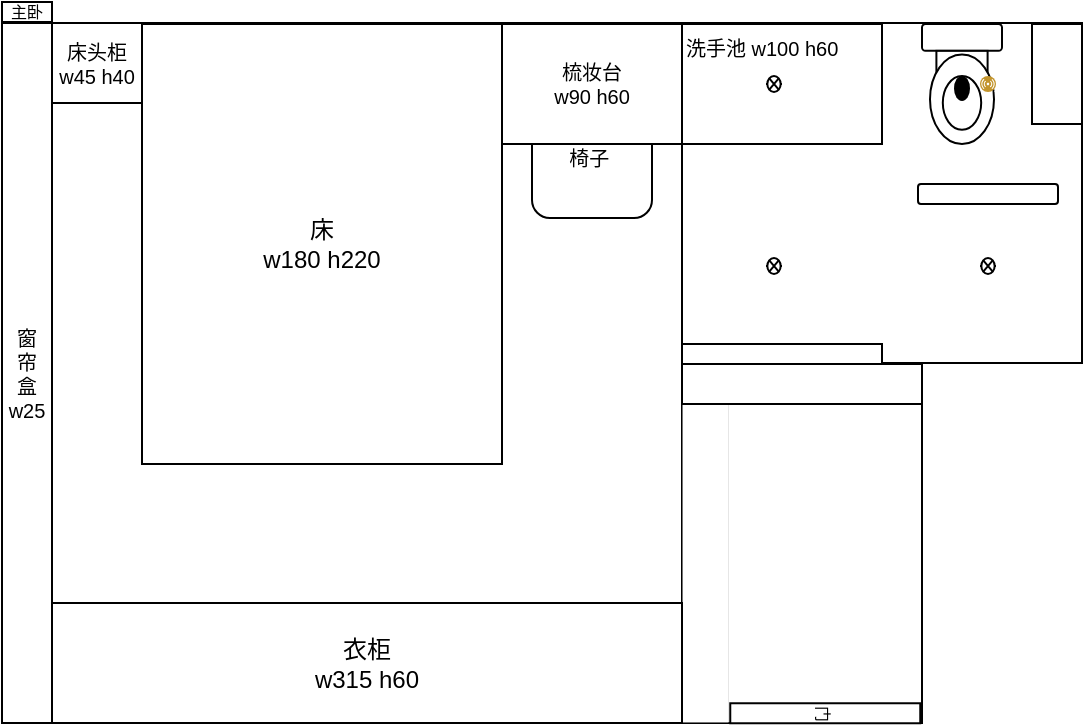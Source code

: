 <mxfile version="23.1.3" type="github" pages="8">
  <diagram name="主卧" id="n_CLa2STl4GSUwnZCf-Y">
    <mxGraphModel dx="1078" dy="-25" grid="0" gridSize="10" guides="0" tooltips="1" connect="1" arrows="1" fold="1" page="0" pageScale="1" pageWidth="500" pageHeight="400" background="none" math="0" shadow="0">
      <root>
        <mxCell id="_GExHqx3Ajl6pvGmj9oe-0" />
        <mxCell id="_GExHqx3Ajl6pvGmj9oe-1" parent="_GExHqx3Ajl6pvGmj9oe-0" />
        <mxCell id="fBIcxp0PtibRB7ASqkTQ-0" value="" style="rounded=0;whiteSpace=wrap;html=1;" parent="_GExHqx3Ajl6pvGmj9oe-1" vertex="1">
          <mxGeometry x="260" y="616.5" width="120" height="181" as="geometry" />
        </mxCell>
        <mxCell id="fBIcxp0PtibRB7ASqkTQ-1" value="" style="rounded=0;whiteSpace=wrap;html=1;" parent="_GExHqx3Ajl6pvGmj9oe-1" vertex="1">
          <mxGeometry x="-80" y="447.5" width="340" height="350" as="geometry" />
        </mxCell>
        <mxCell id="fBIcxp0PtibRB7ASqkTQ-3" value="&lt;font style=&quot;font-size: 10px;&quot;&gt;窗&lt;br style=&quot;font-size: 10px;&quot;&gt;帘&lt;br style=&quot;font-size: 10px;&quot;&gt;盒&lt;br style=&quot;font-size: 10px;&quot;&gt;w25&lt;br style=&quot;font-size: 10px;&quot;&gt;&lt;/font&gt;" style="rounded=0;whiteSpace=wrap;html=1;fontSize=10;" parent="_GExHqx3Ajl6pvGmj9oe-1" vertex="1">
          <mxGeometry x="-80" y="447.5" width="25" height="350" as="geometry" />
        </mxCell>
        <mxCell id="fBIcxp0PtibRB7ASqkTQ-4" value="床头柜&lt;br style=&quot;font-size: 10px;&quot;&gt;w45 h40" style="rounded=0;whiteSpace=wrap;html=1;fontSize=10;" parent="_GExHqx3Ajl6pvGmj9oe-1" vertex="1">
          <mxGeometry x="-55" y="447.5" width="45" height="40" as="geometry" />
        </mxCell>
        <mxCell id="fBIcxp0PtibRB7ASqkTQ-5" value="" style="rounded=0;whiteSpace=wrap;html=1;fontSize=12;strokeWidth=0;strokeColor=default;" parent="_GExHqx3Ajl6pvGmj9oe-1" vertex="1">
          <mxGeometry x="260" y="638" width="23" height="159" as="geometry" />
        </mxCell>
        <mxCell id="fBIcxp0PtibRB7ASqkTQ-6" value="衣柜&lt;br&gt;w315 h60" style="rounded=0;whiteSpace=wrap;html=1;" parent="_GExHqx3Ajl6pvGmj9oe-1" vertex="1">
          <mxGeometry x="-55" y="737.5" width="315" height="60" as="geometry" />
        </mxCell>
        <mxCell id="fBIcxp0PtibRB7ASqkTQ-9" value="" style="rounded=0;whiteSpace=wrap;html=1;rotation=90;" parent="_GExHqx3Ajl6pvGmj9oe-1" vertex="1">
          <mxGeometry x="275" y="432.5" width="170" height="200" as="geometry" />
        </mxCell>
        <mxCell id="fBIcxp0PtibRB7ASqkTQ-10" value="" style="rounded=0;whiteSpace=wrap;html=1;rotation=90;" parent="_GExHqx3Ajl6pvGmj9oe-1" vertex="1">
          <mxGeometry x="305" y="563" width="10" height="100" as="geometry" />
        </mxCell>
        <mxCell id="fBIcxp0PtibRB7ASqkTQ-12" value="&lt;font style=&quot;font-size: 10px;&quot;&gt;洗手池 w100 h60&lt;/font&gt;" style="rounded=0;whiteSpace=wrap;html=1;rotation=0;fontSize=10;align=left;verticalAlign=top;" parent="_GExHqx3Ajl6pvGmj9oe-1" vertex="1">
          <mxGeometry x="260" y="448" width="100" height="60" as="geometry" />
        </mxCell>
        <mxCell id="fBIcxp0PtibRB7ASqkTQ-14" value="" style="verticalLabelPosition=bottom;html=1;verticalAlign=top;align=center;shape=mxgraph.floorplan.toilet;" parent="_GExHqx3Ajl6pvGmj9oe-1" vertex="1">
          <mxGeometry x="380" y="448" width="40" height="60" as="geometry" />
        </mxCell>
        <mxCell id="fBIcxp0PtibRB7ASqkTQ-15" value="" style="rounded=0;whiteSpace=wrap;html=1;fontSize=8;" parent="_GExHqx3Ajl6pvGmj9oe-1" vertex="1">
          <mxGeometry x="435" y="448" width="25" height="50" as="geometry" />
        </mxCell>
        <mxCell id="fBIcxp0PtibRB7ASqkTQ-7" value="床&lt;br&gt;w180 h220" style="rounded=0;whiteSpace=wrap;html=1;" parent="_GExHqx3Ajl6pvGmj9oe-1" vertex="1">
          <mxGeometry x="-10" y="448" width="180" height="220" as="geometry" />
        </mxCell>
        <mxCell id="vFa0GVb5drzCggCoBZTA-0" value="&lt;font style=&quot;font-size: 10px;&quot;&gt;椅子&amp;nbsp;&lt;/font&gt;" style="rounded=1;whiteSpace=wrap;html=1;strokeColor=#000000;fontSize=10;" parent="_GExHqx3Ajl6pvGmj9oe-1" vertex="1">
          <mxGeometry x="185" y="485" width="60" height="60" as="geometry" />
        </mxCell>
        <mxCell id="fBIcxp0PtibRB7ASqkTQ-18" value="&lt;font style=&quot;font-size: 10px;&quot;&gt;梳妆台&lt;br style=&quot;font-size: 10px;&quot;&gt;w90 h60&lt;/font&gt;" style="rounded=0;whiteSpace=wrap;html=1;fontSize=10;" parent="_GExHqx3Ajl6pvGmj9oe-1" vertex="1">
          <mxGeometry x="170" y="448" width="90" height="60" as="geometry" />
        </mxCell>
        <mxCell id="BBVllQ53kAwXdeuwH1qI-0" value="主卧" style="text;html=1;strokeColor=default;fillColor=none;align=center;verticalAlign=middle;whiteSpace=wrap;rounded=0;fontSize=8;" parent="_GExHqx3Ajl6pvGmj9oe-1" vertex="1">
          <mxGeometry x="-80" y="437" width="25" height="10" as="geometry" />
        </mxCell>
        <mxCell id="fT5ZrkKBC8xurjJ0NUit-0" value="" style="rounded=0;whiteSpace=wrap;html=1;rotation=90;" parent="_GExHqx3Ajl6pvGmj9oe-1" vertex="1">
          <mxGeometry x="310" y="568" width="20" height="120" as="geometry" />
        </mxCell>
        <mxCell id="fBIcxp0PtibRB7ASqkTQ-2" value="&lt;font style=&quot;font-size: 8px;&quot;&gt;门&lt;/font&gt;" style="rounded=0;whiteSpace=wrap;html=1;rotation=90;" parent="_GExHqx3Ajl6pvGmj9oe-1" vertex="1">
          <mxGeometry x="326.63" y="745.13" width="10" height="95" as="geometry" />
        </mxCell>
        <mxCell id="32WKiea5DxjZzc9bYdfo-0" value="" style="pointerEvents=1;verticalLabelPosition=bottom;shadow=0;dashed=0;align=center;html=1;verticalAlign=top;shape=mxgraph.electrical.miscellaneous.light_bulb;" parent="_GExHqx3Ajl6pvGmj9oe-1" vertex="1">
          <mxGeometry x="302" y="565" width="8" height="8" as="geometry" />
        </mxCell>
        <mxCell id="32WKiea5DxjZzc9bYdfo-1" value="" style="pointerEvents=1;verticalLabelPosition=bottom;shadow=0;dashed=0;align=center;html=1;verticalAlign=top;shape=mxgraph.electrical.miscellaneous.light_bulb;" parent="_GExHqx3Ajl6pvGmj9oe-1" vertex="1">
          <mxGeometry x="302" y="474" width="8" height="8" as="geometry" />
        </mxCell>
        <mxCell id="32WKiea5DxjZzc9bYdfo-2" value="" style="pointerEvents=1;verticalLabelPosition=bottom;shadow=0;dashed=0;align=center;html=1;verticalAlign=top;shape=mxgraph.electrical.miscellaneous.light_bulb;" parent="_GExHqx3Ajl6pvGmj9oe-1" vertex="1">
          <mxGeometry x="409" y="565" width="8" height="8" as="geometry" />
        </mxCell>
        <mxCell id="Q7MAuOFfgDz5Sy0hcxl_-0" value="" style="image;aspect=fixed;perimeter=ellipsePerimeter;html=1;align=center;shadow=0;dashed=0;fontColor=#4277BB;labelBackgroundColor=default;fontSize=12;spacingTop=3;image=img/lib/ibm/users/sensor.svg;imageBackground=default;fillStyle=hatch;" parent="_GExHqx3Ajl6pvGmj9oe-1" vertex="1">
          <mxGeometry x="409" y="474" width="8" height="8" as="geometry" />
        </mxCell>
        <mxCell id="I--gpR2B9e35Qsv9oqUd-0" value="" style="rounded=1;whiteSpace=wrap;html=1;" parent="_GExHqx3Ajl6pvGmj9oe-1" vertex="1">
          <mxGeometry x="378" y="528" width="70" height="10" as="geometry" />
        </mxCell>
      </root>
    </mxGraphModel>
  </diagram>
  <diagram id="2h5dvR5-pMrHfM7u3DzC" name="次卧">
    <mxGraphModel dx="1186" dy="665" grid="0" gridSize="10" guides="1" tooltips="1" connect="1" arrows="1" fold="1" page="1" pageScale="1" pageWidth="827" pageHeight="1169" math="0" shadow="0">
      <root>
        <mxCell id="0" />
        <mxCell id="1" parent="0" />
        <mxCell id="DQ6bOiRvO17mf33-qi8O-1" value="" style="rounded=0;whiteSpace=wrap;html=1;" parent="1" vertex="1">
          <mxGeometry x="205" y="170" width="340" height="270" as="geometry" />
        </mxCell>
        <mxCell id="DQ6bOiRvO17mf33-qi8O-2" value="" style="rounded=0;whiteSpace=wrap;html=1;fontSize=7;" parent="1" vertex="1">
          <mxGeometry x="180" y="170" width="25" height="60" as="geometry" />
        </mxCell>
        <mxCell id="DQ6bOiRvO17mf33-qi8O-3" value="&lt;font style=&quot;font-size: 8px;&quot;&gt;三&lt;br&gt;联&lt;br&gt;动&lt;br&gt;推&lt;br&gt;拉&lt;br&gt;门&lt;/font&gt;" style="rounded=0;whiteSpace=wrap;html=1;" parent="1" vertex="1">
          <mxGeometry x="180" y="230" width="25" height="210" as="geometry" />
        </mxCell>
        <mxCell id="DQ6bOiRvO17mf33-qi8O-7" value="&lt;font style=&quot;&quot;&gt;&lt;span style=&quot;font-size: 8px;&quot;&gt;窗帘盒&lt;/span&gt;&lt;br&gt;&lt;font style=&quot;font-size: 6px;&quot;&gt;w15&lt;/font&gt;&lt;br&gt;&lt;/font&gt;" style="rounded=0;whiteSpace=wrap;html=1;" parent="1" vertex="1">
          <mxGeometry x="205" y="170" width="15" height="270" as="geometry" />
        </mxCell>
        <mxCell id="DQ6bOiRvO17mf33-qi8O-9" value="床&lt;br&gt;w150 h220" style="rounded=0;whiteSpace=wrap;html=1;" parent="1" vertex="1">
          <mxGeometry x="275" y="220" width="150" height="220" as="geometry" />
        </mxCell>
        <mxCell id="DQ6bOiRvO17mf33-qi8O-11" value="&lt;font style=&quot;font-size: 10px;&quot;&gt;床头柜&lt;br style=&quot;font-size: 10px;&quot;&gt;w50 h40&lt;br style=&quot;font-size: 10px;&quot;&gt;&lt;/font&gt;" style="rounded=0;whiteSpace=wrap;html=1;fontSize=10;" parent="1" vertex="1">
          <mxGeometry x="225" y="400" width="50" height="40" as="geometry" />
        </mxCell>
        <mxCell id="DQ6bOiRvO17mf33-qi8O-12" value="&lt;font style=&quot;font-size: 10px;&quot;&gt;床头柜&lt;br style=&quot;font-size: 10px;&quot;&gt;w60 h40&lt;/font&gt;" style="rounded=0;whiteSpace=wrap;html=1;fontSize=10;" parent="1" vertex="1">
          <mxGeometry x="425" y="400" width="60" height="40" as="geometry" />
        </mxCell>
        <mxCell id="yk7n-VU6327MSZoZGOKN-1" value="" style="group" parent="1" vertex="1" connectable="0">
          <mxGeometry x="535" y="170" width="10" height="105" as="geometry" />
        </mxCell>
        <mxCell id="yk7n-VU6327MSZoZGOKN-2" value="&lt;font style=&quot;font-size: 7px;&quot;&gt;门&lt;/font&gt;" style="rounded=0;whiteSpace=wrap;html=1;" parent="yk7n-VU6327MSZoZGOKN-1" vertex="1">
          <mxGeometry width="10" height="105" as="geometry" />
        </mxCell>
        <mxCell id="yk7n-VU6327MSZoZGOKN-3" value="&lt;font style=&quot;font-size: 7px;&quot;&gt;门&lt;/font&gt;" style="rounded=0;whiteSpace=wrap;html=1;" parent="yk7n-VU6327MSZoZGOKN-1" vertex="1">
          <mxGeometry y="9.997" width="10" height="85" as="geometry" />
        </mxCell>
        <mxCell id="1P1rDYYib40ALWSXmaJF-2" value="" style="rounded=0;whiteSpace=wrap;html=1;" parent="1" vertex="1">
          <mxGeometry x="485" y="400" width="60" height="40" as="geometry" />
        </mxCell>
        <mxCell id="1P1rDYYib40ALWSXmaJF-3" value="" style="rounded=0;whiteSpace=wrap;html=1;" parent="1" vertex="1">
          <mxGeometry x="485" y="360" width="60" height="40" as="geometry" />
        </mxCell>
        <mxCell id="1P1rDYYib40ALWSXmaJF-4" value="" style="rounded=0;whiteSpace=wrap;html=1;" parent="1" vertex="1">
          <mxGeometry x="485" y="320" width="60" height="40" as="geometry" />
        </mxCell>
        <mxCell id="DQ6bOiRvO17mf33-qi8O-10" value="衣柜&lt;br&gt;w60 h160" style="rounded=0;whiteSpace=wrap;html=1;" parent="1" vertex="1">
          <mxGeometry x="485" y="280" width="60" height="160" as="geometry" />
        </mxCell>
        <mxCell id="SqaQyR8yXANFPOQ0oE2n-1" value="次卧" style="text;html=1;strokeColor=default;fillColor=none;align=center;verticalAlign=middle;whiteSpace=wrap;rounded=0;fontSize=8;" parent="1" vertex="1">
          <mxGeometry x="180" y="160" width="25" height="10" as="geometry" />
        </mxCell>
      </root>
    </mxGraphModel>
  </diagram>
  <diagram name="儿童房1" id="wMxHjX0QAZ8OOWfrfQo6">
    <mxGraphModel dx="2386" dy="665" grid="0" gridSize="10" guides="1" tooltips="1" connect="1" arrows="1" fold="1" page="0" pageScale="1" pageWidth="500" pageHeight="400" background="#ffffff" math="0" shadow="0">
      <root>
        <mxCell id="sm2YJBdLOSuMn7vlda_h-0" />
        <mxCell id="sm2YJBdLOSuMn7vlda_h-1" parent="sm2YJBdLOSuMn7vlda_h-0" />
        <mxCell id="-JYHgCb8iTwFUVJT93iv-0" value="" style="rounded=0;whiteSpace=wrap;html=1;" parent="sm2YJBdLOSuMn7vlda_h-1" vertex="1">
          <mxGeometry x="-901" y="131" width="285" height="260" as="geometry" />
        </mxCell>
        <mxCell id="-JYHgCb8iTwFUVJT93iv-3" value="床(w200 h120)" style="rounded=0;whiteSpace=wrap;html=1;" parent="sm2YJBdLOSuMn7vlda_h-1" vertex="1">
          <mxGeometry x="-841" y="131" width="200" height="120" as="geometry" />
        </mxCell>
        <mxCell id="-JYHgCb8iTwFUVJT93iv-4" value="柜子&lt;br&gt;w60&lt;br&gt;h160" style="rounded=0;whiteSpace=wrap;html=1;shadow=0;glass=0;opacity=50;" parent="sm2YJBdLOSuMn7vlda_h-1" vertex="1">
          <mxGeometry x="-901" y="131" width="60" height="160" as="geometry" />
        </mxCell>
        <mxCell id="-JYHgCb8iTwFUVJT93iv-5" value="" style="group" parent="sm2YJBdLOSuMn7vlda_h-1" vertex="1" connectable="0">
          <mxGeometry x="-901" y="291" width="10" height="100" as="geometry" />
        </mxCell>
        <mxCell id="-JYHgCb8iTwFUVJT93iv-6" value="&lt;font style=&quot;font-size: 7px;&quot;&gt;门&lt;/font&gt;" style="rounded=0;whiteSpace=wrap;html=1;" parent="-JYHgCb8iTwFUVJT93iv-5" vertex="1">
          <mxGeometry width="10" height="100" as="geometry" />
        </mxCell>
        <mxCell id="-JYHgCb8iTwFUVJT93iv-7" value="&lt;font style=&quot;font-size: 7px;&quot;&gt;门&lt;/font&gt;" style="rounded=0;whiteSpace=wrap;html=1;" parent="-JYHgCb8iTwFUVJT93iv-5" vertex="1">
          <mxGeometry y="9.521" width="10" height="80.952" as="geometry" />
        </mxCell>
        <mxCell id="-JYHgCb8iTwFUVJT93iv-9" value="&lt;font style=&quot;font-size: 10px;&quot;&gt;椅子&amp;nbsp; &amp;nbsp; &amp;nbsp; &amp;nbsp;&amp;nbsp;&lt;/font&gt;" style="rounded=1;whiteSpace=wrap;html=1;strokeColor=#000000;fontSize=10;" parent="sm2YJBdLOSuMn7vlda_h-1" vertex="1">
          <mxGeometry x="-713" y="281" width="60" height="60" as="geometry" />
        </mxCell>
        <mxCell id="-JYHgCb8iTwFUVJT93iv-10" value="&lt;font style=&quot;font-size: 10px;&quot;&gt;书桌&lt;br style=&quot;font-size: 10px;&quot;&gt;w60 h140&lt;/font&gt;" style="rounded=0;whiteSpace=wrap;html=1;rotation=0;fontSize=10;" parent="sm2YJBdLOSuMn7vlda_h-1" vertex="1">
          <mxGeometry x="-676" y="251" width="60" height="140" as="geometry" />
        </mxCell>
        <mxCell id="-JYHgCb8iTwFUVJT93iv-26" value="&lt;font style=&quot;font-size: 8px;&quot;&gt;&lt;font style=&quot;font-size: 8px;&quot;&gt;&amp;nbsp; 琴w135 h30&amp;nbsp; &amp;nbsp; &amp;nbsp; &amp;nbsp; &amp;nbsp; &amp;nbsp; &amp;nbsp;&lt;/font&gt;吊柜w195 h30&lt;/font&gt;" style="rounded=0;whiteSpace=wrap;html=1;align=left;" parent="sm2YJBdLOSuMn7vlda_h-1" vertex="1">
          <mxGeometry x="-811" y="361" width="195" height="30" as="geometry" />
        </mxCell>
        <mxCell id="EkQ1aeKpy7NRDN7nn6vr-0" value="儿童房1" style="text;html=1;strokeColor=default;fillColor=none;align=center;verticalAlign=middle;whiteSpace=wrap;rounded=0;fontSize=8;" parent="sm2YJBdLOSuMn7vlda_h-1" vertex="1">
          <mxGeometry x="-901" y="121" width="40" height="10" as="geometry" />
        </mxCell>
        <mxCell id="084ej1X1I5XB4MExwAYl-0" value="&lt;br&gt;&lt;br&gt;窗&lt;br style=&quot;font-size: 6px;&quot;&gt;帘&lt;br style=&quot;font-size: 6px;&quot;&gt;盒&lt;br style=&quot;font-size: 6px;&quot;&gt;w15" style="rounded=0;whiteSpace=wrap;html=1;opacity=5;fontSize=6;" parent="sm2YJBdLOSuMn7vlda_h-1" vertex="1">
          <mxGeometry x="-631" y="131" width="15" height="259" as="geometry" />
        </mxCell>
        <mxCell id="pNIwt6dYZsUJtJHXRvWd-0" value="&lt;font style=&quot;font-size: 7px;&quot;&gt;门&lt;/font&gt;" style="rounded=0;whiteSpace=wrap;html=1;rotation=90;" parent="sm2YJBdLOSuMn7vlda_h-1" vertex="1">
          <mxGeometry x="-863" y="343.001" width="10" height="85" as="geometry" />
        </mxCell>
      </root>
    </mxGraphModel>
  </diagram>
  <diagram name="儿童房2" id="KK0JacYdIK9NtXBbBl1e">
    <mxGraphModel dx="1986" dy="1065" grid="0" gridSize="10" guides="1" tooltips="1" connect="1" arrows="1" fold="1" page="0" pageScale="1" pageWidth="400" pageHeight="400" math="0" shadow="0">
      <root>
        <mxCell id="RoFgEWZ_f8fo2vbeya6f-0" />
        <mxCell id="RoFgEWZ_f8fo2vbeya6f-1" parent="RoFgEWZ_f8fo2vbeya6f-0" />
        <mxCell id="RzYiaAtrXdFVKXFAPpzM-2" value="" style="rounded=0;whiteSpace=wrap;html=1;" parent="RoFgEWZ_f8fo2vbeya6f-1" vertex="1">
          <mxGeometry x="-574" y="-299" width="275" height="215" as="geometry" />
        </mxCell>
        <mxCell id="RzYiaAtrXdFVKXFAPpzM-3" value="椅子&lt;br&gt;&lt;br&gt;" style="rounded=1;whiteSpace=wrap;html=1;rotation=0;fontSize=9;glass=0;shadow=0;" parent="RoFgEWZ_f8fo2vbeya6f-1" vertex="1">
          <mxGeometry x="-509" y="-179" width="60" height="60" as="geometry" />
        </mxCell>
        <mxCell id="RzYiaAtrXdFVKXFAPpzM-4" value="书桌&lt;br&gt;w120 h60" style="rounded=0;whiteSpace=wrap;html=1;fontSize=9;rotation=0;" parent="RoFgEWZ_f8fo2vbeya6f-1" vertex="1">
          <mxGeometry x="-539" y="-144" width="120" height="60" as="geometry" />
        </mxCell>
        <mxCell id="RzYiaAtrXdFVKXFAPpzM-5" value="床(w120 h200)" style="rounded=0;whiteSpace=wrap;html=1;" parent="RoFgEWZ_f8fo2vbeya6f-1" vertex="1">
          <mxGeometry x="-419" y="-299" width="120" height="200" as="geometry" />
        </mxCell>
        <mxCell id="RzYiaAtrXdFVKXFAPpzM-6" value="&lt;font style=&quot;font-size: 8px;&quot;&gt;书柜&lt;br&gt;w30&lt;br&gt;h110&lt;br&gt;&lt;/font&gt;" style="rounded=0;whiteSpace=wrap;html=1;fontSize=16;" parent="RoFgEWZ_f8fo2vbeya6f-1" vertex="1">
          <mxGeometry x="-574" y="-194" width="30" height="110" as="geometry" />
        </mxCell>
        <mxCell id="RzYiaAtrXdFVKXFAPpzM-7" value="&lt;font style=&quot;font-size: 8px;&quot;&gt;床头(w120 h15)&lt;/font&gt;" style="rounded=0;whiteSpace=wrap;html=1;" parent="RoFgEWZ_f8fo2vbeya6f-1" vertex="1">
          <mxGeometry x="-419" y="-99" width="120" height="15" as="geometry" />
        </mxCell>
        <mxCell id="RzYiaAtrXdFVKXFAPpzM-8" value="&lt;font style=&quot;&quot;&gt;&lt;span style=&quot;font-size: 8px;&quot;&gt;窗&lt;/span&gt;&lt;br&gt;&lt;span style=&quot;font-size: 8px;&quot;&gt;帘&lt;/span&gt;&lt;br&gt;&lt;span style=&quot;font-size: 8px;&quot;&gt;盒&lt;/span&gt;&lt;br&gt;&lt;font style=&quot;font-size: 6px;&quot;&gt;w15&lt;/font&gt;&lt;br&gt;&lt;/font&gt;" style="rounded=0;whiteSpace=wrap;html=1;opacity=20;" parent="RoFgEWZ_f8fo2vbeya6f-1" vertex="1">
          <mxGeometry x="-314" y="-299" width="15" height="200" as="geometry" />
        </mxCell>
        <mxCell id="RzYiaAtrXdFVKXFAPpzM-10" value="&lt;font style=&quot;font-size: 8px;&quot;&gt;门&lt;/font&gt;" style="rounded=0;whiteSpace=wrap;html=1;rotation=0;" parent="RoFgEWZ_f8fo2vbeya6f-1" vertex="1">
          <mxGeometry x="-574" y="-299" width="10" height="105" as="geometry" />
        </mxCell>
        <mxCell id="f3lbrS7lWLU_pi5GC5iI-1" value="儿童房2" style="text;html=1;strokeColor=default;fillColor=none;align=center;verticalAlign=middle;whiteSpace=wrap;rounded=0;fontSize=8;" parent="RoFgEWZ_f8fo2vbeya6f-1" vertex="1">
          <mxGeometry x="-574" y="-309" width="40" height="10" as="geometry" />
        </mxCell>
      </root>
    </mxGraphModel>
  </diagram>
  <diagram name="客餐厅" id="IkxFQr-uDUhr6iipd33n">
    <mxGraphModel dx="1388" dy="947" grid="0" gridSize="10" guides="0" tooltips="1" connect="1" arrows="1" fold="1" page="0" pageScale="1" pageWidth="500" pageHeight="400" background="none" math="0" shadow="0">
      <root>
        <mxCell id="0RadBY_C3BraXhIQItzH-0" />
        <mxCell id="0RadBY_C3BraXhIQItzH-1" parent="0RadBY_C3BraXhIQItzH-0" />
        <mxCell id="j4eiZFMqXq1rSqDejWQm-3" value="" style="rounded=0;whiteSpace=wrap;html=1;rotation=0;" parent="0RadBY_C3BraXhIQItzH-1" vertex="1">
          <mxGeometry x="-45" y="792" width="329" height="100" as="geometry" />
        </mxCell>
        <mxCell id="0RadBY_C3BraXhIQItzH-7" value="" style="rounded=0;whiteSpace=wrap;html=1;fontSize=12;strokeWidth=0;strokeColor=none;" parent="0RadBY_C3BraXhIQItzH-1" vertex="1">
          <mxGeometry x="349" y="220" width="10" height="158" as="geometry" />
        </mxCell>
        <mxCell id="8EIsKOmHCRe4T48h-WTD-0" value="" style="rounded=0;whiteSpace=wrap;html=1;" parent="0RadBY_C3BraXhIQItzH-1" vertex="1">
          <mxGeometry x="250" y="892" width="170" height="230" as="geometry" />
        </mxCell>
        <mxCell id="XW0Dbj1vKxwMWDCjLG6Q-60" value="" style="rounded=0;whiteSpace=wrap;html=1;container=0;" parent="0RadBY_C3BraXhIQItzH-1" vertex="1">
          <mxGeometry x="434" y="905" width="275" height="215" as="geometry" />
        </mxCell>
        <mxCell id="0RadBY_C3BraXhIQItzH-2" value="" style="rounded=0;whiteSpace=wrap;html=1;" parent="0RadBY_C3BraXhIQItzH-1" vertex="1">
          <mxGeometry x="280" y="81" width="120" height="151" as="geometry" />
        </mxCell>
        <mxCell id="Ew5XwRKEgUhvIoIF0asi-0" value="" style="rounded=0;whiteSpace=wrap;html=1;" parent="0RadBY_C3BraXhIQItzH-1" vertex="1">
          <mxGeometry x="425" y="84" width="285" height="260" as="geometry" />
        </mxCell>
        <mxCell id="mytuuumM5dRBNz4xwmTH-0" value="" style="rounded=0;whiteSpace=wrap;html=1;" parent="0RadBY_C3BraXhIQItzH-1" vertex="1">
          <mxGeometry x="425" y="342" width="285" height="160" as="geometry" />
        </mxCell>
        <mxCell id="Fhilx2rJ1NwyBQfFNBjS-0" value="" style="rounded=0;whiteSpace=wrap;html=1;" parent="0RadBY_C3BraXhIQItzH-1" vertex="1">
          <mxGeometry x="745" y="504" width="170" height="390" as="geometry" />
        </mxCell>
        <mxCell id="O3Krx_S2obmwMUcF7uKc-0" value="" style="rounded=0;whiteSpace=wrap;html=1;" parent="0RadBY_C3BraXhIQItzH-1" vertex="1">
          <mxGeometry x="-205" y="232" width="120" height="659" as="geometry" />
        </mxCell>
        <mxCell id="rmdEsXPstIkQlDoMEhM1-0" value="" style="image;aspect=fixed;perimeter=ellipsePerimeter;html=1;align=center;shadow=0;dashed=0;fontColor=#4277BB;labelBackgroundColor=default;fontSize=12;spacingTop=3;image=img/lib/ibm/users/sensor.svg;imageBackground=default;fillStyle=hatch;" parent="0RadBY_C3BraXhIQItzH-1" vertex="1">
          <mxGeometry x="77" y="503" width="15" height="15" as="geometry" />
        </mxCell>
        <mxCell id="rmdEsXPstIkQlDoMEhM1-1" value="" style="sketch=0;points=[[0.5,0,0],[1,0.5,0],[0.5,1,0],[0,0.5,0],[0.145,0.145,0],[0.856,0.145,0],[0.855,0.856,0],[0.145,0.855,0]];verticalLabelPosition=bottom;html=1;verticalAlign=top;aspect=fixed;align=center;pointerEvents=1;shape=mxgraph.cisco19.rect;prIcon=router;fontSize=16;fillColor=#dae8fc;strokeColor=#6c8ebf;" parent="0RadBY_C3BraXhIQItzH-1" vertex="1">
          <mxGeometry x="175" y="504" width="15" height="15" as="geometry" />
        </mxCell>
        <mxCell id="LNrzgF7rz1Mp8zWWEF57-0" value="&lt;font style=&quot;font-size: 5px;&quot;&gt;屏幕开关&lt;/font&gt;" style="html=1;strokeWidth=1;shadow=0;dashed=0;shape=mxgraph.ios7.misc.switch;fillColor=#8F8E94;strokeColor=none;buttonText=;strokeColor2=#222222;fontColor=#222222;fontSize=8;verticalLabelPosition=middle;verticalAlign=middle;align=right;sketch=0;labelPosition=left;" parent="0RadBY_C3BraXhIQItzH-1" vertex="1">
          <mxGeometry x="403" y="1056" width="15" height="15" as="geometry" />
        </mxCell>
        <mxCell id="LNrzgF7rz1Mp8zWWEF57-1" value="&lt;span style=&quot;font-size: 5px;&quot;&gt;情景开关&lt;/span&gt;" style="html=1;strokeWidth=1;shadow=0;dashed=0;shape=mxgraph.ios7.misc.switch;fillColor=#8F8E94;strokeColor=none;buttonText=;strokeColor2=#222222;fontColor=#222222;fontSize=8;verticalLabelPosition=middle;verticalAlign=middle;align=right;sketch=0;labelPosition=left;" parent="0RadBY_C3BraXhIQItzH-1" vertex="1">
          <mxGeometry x="403" y="1072" width="15" height="15" as="geometry" />
        </mxCell>
        <mxCell id="93pt8aCrTcxU5U6Np_0g-0" value="" style="image;aspect=fixed;perimeter=ellipsePerimeter;html=1;align=center;shadow=0;dashed=0;fontColor=#4277BB;labelBackgroundColor=default;fontSize=12;spacingTop=3;image=img/lib/ibm/users/sensor.svg;imageBackground=default;fillStyle=hatch;" parent="0RadBY_C3BraXhIQItzH-1" vertex="1">
          <mxGeometry x="403" y="1039" width="14" height="14" as="geometry" />
        </mxCell>
        <mxCell id="93pt8aCrTcxU5U6Np_0g-11" value="" style="image;aspect=fixed;perimeter=ellipsePerimeter;html=1;align=right;shadow=0;dashed=0;fontColor=#4277BB;labelBackgroundColor=default;fontSize=12;spacingTop=3;image=img/lib/ibm/users/sensor.svg;imageBackground=default;fillStyle=hatch;labelPosition=left;verticalLabelPosition=middle;verticalAlign=middle;" parent="0RadBY_C3BraXhIQItzH-1" vertex="1">
          <mxGeometry x="-98" y="497" width="14" height="14" as="geometry" />
        </mxCell>
        <mxCell id="93pt8aCrTcxU5U6Np_0g-12" value="&lt;font style=&quot;font-size: 5px;&quot;&gt;窗帘&lt;/font&gt;" style="html=1;strokeWidth=1;shadow=0;dashed=0;shape=mxgraph.ios7.misc.switch;fillColor=#8F8E94;strokeColor=none;buttonText=;strokeColor2=#222222;fontColor=#222222;fontSize=8;verticalLabelPosition=middle;verticalAlign=middle;align=right;sketch=0;labelPosition=left;" parent="0RadBY_C3BraXhIQItzH-1" vertex="1">
          <mxGeometry x="-100" y="516" width="15" height="15" as="geometry" />
        </mxCell>
        <mxCell id="93pt8aCrTcxU5U6Np_0g-13" value="&lt;font style=&quot;font-size: 5px;&quot;&gt;窗帘&lt;/font&gt;" style="html=1;strokeWidth=1;shadow=0;dashed=0;shape=mxgraph.ios7.misc.switch;fillColor=#8F8E94;strokeColor=none;buttonText=;strokeColor2=#222222;fontColor=#222222;fontSize=8;verticalLabelPosition=middle;verticalAlign=middle;align=right;sketch=0;labelPosition=left;" parent="0RadBY_C3BraXhIQItzH-1" vertex="1">
          <mxGeometry x="-100" y="531" width="15" height="15" as="geometry" />
        </mxCell>
        <mxCell id="93pt8aCrTcxU5U6Np_0g-14" value="&lt;font style=&quot;font-size: 5px;&quot;&gt;开关&lt;/font&gt;" style="html=1;strokeWidth=1;shadow=0;dashed=0;shape=mxgraph.ios7.misc.switch;fillColor=#8F8E94;strokeColor=none;buttonText=;strokeColor2=#222222;fontColor=#222222;fontSize=8;verticalLabelPosition=middle;verticalAlign=middle;align=right;sketch=0;labelPosition=left;" parent="0RadBY_C3BraXhIQItzH-1" vertex="1">
          <mxGeometry x="-101" y="549" width="15" height="15" as="geometry" />
        </mxCell>
        <mxCell id="93pt8aCrTcxU5U6Np_0g-16" value="&lt;span style=&quot;font-size: 5px;&quot;&gt;开关&lt;/span&gt;" style="html=1;strokeWidth=1;shadow=0;dashed=0;shape=mxgraph.ios7.misc.switch;fillColor=#8F8E94;strokeColor=none;buttonText=;strokeColor2=#222222;fontColor=#222222;fontSize=8;verticalLabelPosition=top;verticalAlign=bottom;align=center;sketch=0;labelPosition=center;" parent="0RadBY_C3BraXhIQItzH-1" vertex="1">
          <mxGeometry x="409" y="418" width="15" height="15" as="geometry" />
        </mxCell>
        <mxCell id="93pt8aCrTcxU5U6Np_0g-18" value="&lt;span style=&quot;font-size: 5px;&quot;&gt;开关&lt;/span&gt;" style="html=1;strokeWidth=1;shadow=0;dashed=0;shape=mxgraph.ios7.misc.switch;fillColor=#8F8E94;strokeColor=none;buttonText=;strokeColor2=#222222;fontColor=#222222;fontSize=8;verticalLabelPosition=top;verticalAlign=bottom;align=center;sketch=0;labelPosition=center;" parent="0RadBY_C3BraXhIQItzH-1" vertex="1">
          <mxGeometry x="263" y="61" width="15" height="15" as="geometry" />
        </mxCell>
        <mxCell id="j4eiZFMqXq1rSqDejWQm-1" value="" style="rounded=0;whiteSpace=wrap;html=1;" parent="0RadBY_C3BraXhIQItzH-1" vertex="1">
          <mxGeometry x="249" y="892" width="35" height="230" as="geometry" />
        </mxCell>
        <mxCell id="j4eiZFMqXq1rSqDejWQm-2" value="" style="rounded=0;whiteSpace=wrap;html=1;rotation=0;" parent="0RadBY_C3BraXhIQItzH-1" vertex="1">
          <mxGeometry x="-46" y="501" width="325" height="40" as="geometry" />
        </mxCell>
        <mxCell id="j4eiZFMqXq1rSqDejWQm-8" value="" style="rounded=0;whiteSpace=wrap;html=1;rotation=0;" parent="0RadBY_C3BraXhIQItzH-1" vertex="1">
          <mxGeometry x="-45" y="501" width="40" height="40" as="geometry" />
        </mxCell>
        <mxCell id="j4eiZFMqXq1rSqDejWQm-9" value="" style="rounded=0;whiteSpace=wrap;html=1;rotation=0;" parent="0RadBY_C3BraXhIQItzH-1" vertex="1">
          <mxGeometry x="-5" y="501" width="40" height="40" as="geometry" />
        </mxCell>
        <mxCell id="j4eiZFMqXq1rSqDejWQm-10" value="" style="rounded=0;whiteSpace=wrap;html=1;rotation=0;" parent="0RadBY_C3BraXhIQItzH-1" vertex="1">
          <mxGeometry x="35" y="501" width="40" height="40" as="geometry" />
        </mxCell>
        <mxCell id="j4eiZFMqXq1rSqDejWQm-11" value="" style="rounded=0;whiteSpace=wrap;html=1;rotation=0;" parent="0RadBY_C3BraXhIQItzH-1" vertex="1">
          <mxGeometry x="75" y="501" width="40" height="40" as="geometry" />
        </mxCell>
        <mxCell id="j4eiZFMqXq1rSqDejWQm-12" value="" style="rounded=0;whiteSpace=wrap;html=1;rotation=0;" parent="0RadBY_C3BraXhIQItzH-1" vertex="1">
          <mxGeometry x="115" y="501" width="40" height="40" as="geometry" />
        </mxCell>
        <mxCell id="j4eiZFMqXq1rSqDejWQm-13" value="" style="rounded=0;whiteSpace=wrap;html=1;rotation=0;" parent="0RadBY_C3BraXhIQItzH-1" vertex="1">
          <mxGeometry x="155" y="501" width="40" height="40" as="geometry" />
        </mxCell>
        <mxCell id="j4eiZFMqXq1rSqDejWQm-14" value="" style="rounded=0;whiteSpace=wrap;html=1;rotation=0;" parent="0RadBY_C3BraXhIQItzH-1" vertex="1">
          <mxGeometry x="195" y="501" width="40" height="40" as="geometry" />
        </mxCell>
        <mxCell id="X_izCCh8OBXE9SoJvxtR-12" value="" style="verticalLabelPosition=bottom;html=1;verticalAlign=top;align=center;shape=mxgraph.floorplan.flat_tv;" parent="0RadBY_C3BraXhIQItzH-1" vertex="1">
          <mxGeometry x="38" y="529" width="150" height="10" as="geometry" />
        </mxCell>
        <mxCell id="ydNHEfsBjg2YxpD3APMx-23" value="" style="pointerEvents=1;verticalLabelPosition=bottom;shadow=0;dashed=0;align=center;html=1;verticalAlign=top;shape=mxgraph.electrical.miscellaneous.light_bulb;" parent="0RadBY_C3BraXhIQItzH-1" vertex="1">
          <mxGeometry x="344" y="390" width="8" height="8" as="geometry" />
        </mxCell>
        <mxCell id="ydNHEfsBjg2YxpD3APMx-24" value="" style="pointerEvents=1;verticalLabelPosition=bottom;shadow=0;dashed=0;align=center;html=1;verticalAlign=top;shape=mxgraph.electrical.miscellaneous.light_bulb;" parent="0RadBY_C3BraXhIQItzH-1" vertex="1">
          <mxGeometry x="344" y="298" width="8" height="8" as="geometry" />
        </mxCell>
        <mxCell id="ydNHEfsBjg2YxpD3APMx-25" value="" style="pointerEvents=1;verticalLabelPosition=bottom;shadow=0;dashed=0;align=center;html=1;verticalAlign=top;shape=mxgraph.electrical.miscellaneous.light_bulb;" parent="0RadBY_C3BraXhIQItzH-1" vertex="1">
          <mxGeometry x="344" y="154" width="8" height="8" as="geometry" />
        </mxCell>
        <mxCell id="ydNHEfsBjg2YxpD3APMx-29" value="" style="pointerEvents=1;verticalLabelPosition=bottom;shadow=0;dashed=0;align=center;html=1;verticalAlign=top;shape=mxgraph.electrical.miscellaneous.light_bulb;flipV=1;flipH=1;" parent="0RadBY_C3BraXhIQItzH-1" vertex="1">
          <mxGeometry x="344" y="978" width="8" height="8" as="geometry" />
        </mxCell>
        <mxCell id="ydNHEfsBjg2YxpD3APMx-30" value="" style="pointerEvents=1;verticalLabelPosition=bottom;shadow=0;dashed=0;align=center;html=1;verticalAlign=top;shape=mxgraph.electrical.miscellaneous.light_bulb;flipV=1;flipH=1;" parent="0RadBY_C3BraXhIQItzH-1" vertex="1">
          <mxGeometry x="344" y="1049" width="8" height="8" as="geometry" />
        </mxCell>
        <mxCell id="ydNHEfsBjg2YxpD3APMx-36" value="" style="pointerEvents=1;verticalLabelPosition=bottom;shadow=0;dashed=0;align=center;html=1;verticalAlign=top;shape=mxgraph.electrical.miscellaneous.light_bulb;" parent="0RadBY_C3BraXhIQItzH-1" vertex="1">
          <mxGeometry x="-151" y="632" width="8" height="8" as="geometry" />
        </mxCell>
        <mxCell id="rtK5EqVAD4cI4b4qtJuH-9" value="600" style="pointerEvents=1;verticalLabelPosition=bottom;shadow=0;dashed=0;align=center;html=1;verticalAlign=top;shape=mxgraph.electrical.miscellaneous.light_bulb;" parent="0RadBY_C3BraXhIQItzH-1" vertex="1">
          <mxGeometry x="548" y="191" width="37" height="37" as="geometry" />
        </mxCell>
        <mxCell id="S5fB-Wyveqh9KaoYeIXc-11" value="宽290 高330" style="rounded=0;whiteSpace=wrap;html=1;rotation=0;strokeColor=#707070;dashed=1;verticalAlign=top;fontSize=8;" parent="0RadBY_C3BraXhIQItzH-1" vertex="1">
          <mxGeometry x="425" y="562" width="290" height="330" as="geometry" />
        </mxCell>
        <mxCell id="_Ag-pPq0LhROFHAiq4bL-0" value="" style="verticalLabelPosition=bottom;html=1;verticalAlign=top;align=center;shape=mxgraph.floorplan.toilet;rotation=-180;" parent="0RadBY_C3BraXhIQItzH-1" vertex="1">
          <mxGeometry x="547.5" y="431" width="50" height="70" as="geometry" />
        </mxCell>
        <mxCell id="_RuWnqwRoR4iqQ0Z_c9s-12" value="&lt;font style=&quot;font-size: 8px;&quot;&gt;灯带&lt;/font&gt;" style="rounded=0;whiteSpace=wrap;html=1;" parent="0RadBY_C3BraXhIQItzH-1" vertex="1">
          <mxGeometry x="-2" y="519" width="211" height="9" as="geometry" />
        </mxCell>
        <mxCell id="5u9bEwG9x1NO__d-ibRO-0" value="&lt;font style=&quot;font-size: 14px;&quot;&gt;餐桌：130&amp;nbsp; &amp;nbsp;拉开椅子尺寸：270&lt;br&gt;射灯：30个&lt;br&gt;灯带：10条 300左右 最多4000元左右&lt;/font&gt;" style="text;html=1;strokeColor=none;fillColor=none;align=left;verticalAlign=middle;whiteSpace=wrap;rounded=0;" parent="0RadBY_C3BraXhIQItzH-1" vertex="1">
          <mxGeometry x="-41" y="965" width="255" height="77" as="geometry" />
        </mxCell>
        <mxCell id="jGyetnaeSZOAZCD58qh--3" value="" style="rounded=0;whiteSpace=wrap;html=1;" parent="0RadBY_C3BraXhIQItzH-1" vertex="1">
          <mxGeometry x="425" y="441" width="90" height="60" as="geometry" />
        </mxCell>
        <mxCell id="rtK5EqVAD4cI4b4qtJuH-17" value="" style="pointerEvents=1;verticalLabelPosition=bottom;shadow=0;dashed=0;align=center;html=1;verticalAlign=top;shape=mxgraph.electrical.miscellaneous.light_bulb;" parent="0RadBY_C3BraXhIQItzH-1" vertex="1">
          <mxGeometry x="569" y="394" width="8" height="8" as="geometry" />
        </mxCell>
        <mxCell id="ydNHEfsBjg2YxpD3APMx-31" value="" style="pointerEvents=1;verticalLabelPosition=bottom;shadow=0;dashed=0;align=center;html=1;verticalAlign=top;shape=mxgraph.electrical.miscellaneous.light_bulb;" parent="0RadBY_C3BraXhIQItzH-1" vertex="1">
          <mxGeometry x="468" y="466" width="8" height="8" as="geometry" />
        </mxCell>
        <mxCell id="rtK5EqVAD4cI4b4qtJuH-14" value="" style="pointerEvents=1;verticalLabelPosition=bottom;shadow=0;dashed=0;align=center;html=1;verticalAlign=top;shape=mxgraph.electrical.miscellaneous.light_bulb;" parent="0RadBY_C3BraXhIQItzH-1" vertex="1">
          <mxGeometry x="468" y="394" width="8" height="8" as="geometry" />
        </mxCell>
        <mxCell id="Vv_RkEDiTTsb-jSD9ULD-0" value="" style="rounded=0;whiteSpace=wrap;html=1;" parent="0RadBY_C3BraXhIQItzH-1" vertex="1">
          <mxGeometry x="-205" y="831" width="120" height="60" as="geometry" />
        </mxCell>
        <mxCell id="GvD0QEqoTpzxkJs8M1E1-0" value="&lt;font style=&quot;font-size: 8px;&quot;&gt;餐边柜&lt;/font&gt;" style="rounded=0;whiteSpace=wrap;html=1;rotation=0;verticalAlign=bottom;" parent="0RadBY_C3BraXhIQItzH-1" vertex="1">
          <mxGeometry x="425" y="503" width="199" height="60" as="geometry" />
        </mxCell>
        <mxCell id="GvD0QEqoTpzxkJs8M1E1-1" value="&lt;font style=&quot;font-size: 8px;&quot;&gt;吊柜&lt;/font&gt;" style="rounded=0;whiteSpace=wrap;html=1;rotation=0;" parent="0RadBY_C3BraXhIQItzH-1" vertex="1">
          <mxGeometry x="425" y="504" width="200" height="40" as="geometry" />
        </mxCell>
        <mxCell id="GvD0QEqoTpzxkJs8M1E1-2" value="&lt;font style=&quot;font-size: 8px;&quot;&gt;冰箱&lt;/font&gt;" style="rounded=0;whiteSpace=wrap;html=1;rotation=0;" parent="0RadBY_C3BraXhIQItzH-1" vertex="1">
          <mxGeometry x="624" y="503" width="91" height="60" as="geometry" />
        </mxCell>
        <mxCell id="GvD0QEqoTpzxkJs8M1E1-13" value="" style="rounded=0;whiteSpace=wrap;html=1;" parent="0RadBY_C3BraXhIQItzH-1" vertex="1">
          <mxGeometry x="715" y="504" width="30" height="100" as="geometry" />
        </mxCell>
        <mxCell id="GvD0QEqoTpzxkJs8M1E1-14" value="" style="rounded=0;whiteSpace=wrap;html=1;" parent="0RadBY_C3BraXhIQItzH-1" vertex="1">
          <mxGeometry x="715" y="813" width="30" height="80" as="geometry" />
        </mxCell>
        <mxCell id="GvD0QEqoTpzxkJs8M1E1-16" value="" style="rounded=0;whiteSpace=wrap;html=1;" parent="0RadBY_C3BraXhIQItzH-1" vertex="1">
          <mxGeometry x="720" y="604" width="20" height="70" as="geometry" />
        </mxCell>
        <mxCell id="Caj6AkgwKnKQi2C9Le5c-9" value="" style="endArrow=none;html=1;rounded=0;dashed=1;dashPattern=1 1;strokeColor=#B3B3B3;exitX=0.5;exitY=1;exitDx=0;exitDy=0;entryX=0.5;entryY=0;entryDx=0;entryDy=0;" parent="0RadBY_C3BraXhIQItzH-1" edge="1">
          <mxGeometry width="50" height="50" relative="1" as="geometry">
            <mxPoint x="570" y="867" as="sourcePoint" />
            <mxPoint x="569" y="774" as="targetPoint" />
          </mxGeometry>
        </mxCell>
        <mxCell id="dUNyteSACdxZe5OwtSYH-0" value="" style="rounded=1;whiteSpace=wrap;html=1;rotation=90;" parent="0RadBY_C3BraXhIQItzH-1" vertex="1">
          <mxGeometry x="582.5" y="647" width="45" height="50" as="geometry" />
        </mxCell>
        <mxCell id="dUNyteSACdxZe5OwtSYH-1" value="" style="rounded=1;whiteSpace=wrap;html=1;rotation=90;" parent="0RadBY_C3BraXhIQItzH-1" vertex="1">
          <mxGeometry x="582.5" y="707" width="45" height="50" as="geometry" />
        </mxCell>
        <mxCell id="dUNyteSACdxZe5OwtSYH-2" value="" style="rounded=1;whiteSpace=wrap;html=1;rotation=90;" parent="0RadBY_C3BraXhIQItzH-1" vertex="1">
          <mxGeometry x="582.5" y="767" width="45" height="50" as="geometry" />
        </mxCell>
        <mxCell id="dUNyteSACdxZe5OwtSYH-4" value="" style="rounded=1;whiteSpace=wrap;html=1;rotation=90;" parent="0RadBY_C3BraXhIQItzH-1" vertex="1">
          <mxGeometry x="509" y="648" width="45" height="50" as="geometry" />
        </mxCell>
        <mxCell id="dUNyteSACdxZe5OwtSYH-6" value="" style="rounded=1;whiteSpace=wrap;html=1;rotation=90;" parent="0RadBY_C3BraXhIQItzH-1" vertex="1">
          <mxGeometry x="509" y="768" width="45" height="50" as="geometry" />
        </mxCell>
        <mxCell id="dUNyteSACdxZe5OwtSYH-5" value="" style="rounded=1;whiteSpace=wrap;html=1;rotation=90;" parent="0RadBY_C3BraXhIQItzH-1" vertex="1">
          <mxGeometry x="509" y="708" width="45" height="50" as="geometry" />
        </mxCell>
        <mxCell id="m6jkGOFslWseVADA477B-18" value="80x180" style="rounded=0;whiteSpace=wrap;html=1;align=center;verticalAlign=bottom;fontSize=8;" parent="0RadBY_C3BraXhIQItzH-1" vertex="1">
          <mxGeometry x="529" y="643" width="80" height="180" as="geometry" />
        </mxCell>
        <mxCell id="dUNyteSACdxZe5OwtSYH-19" value="" style="ellipse;whiteSpace=wrap;html=1;" parent="0RadBY_C3BraXhIQItzH-1" vertex="1">
          <mxGeometry x="83" y="650" width="100" height="100" as="geometry" />
        </mxCell>
        <mxCell id="dUNyteSACdxZe5OwtSYH-20" value="" style="ellipse;whiteSpace=wrap;html=1;" parent="0RadBY_C3BraXhIQItzH-1" vertex="1">
          <mxGeometry x="37" y="664" width="71" height="71" as="geometry" />
        </mxCell>
        <mxCell id="ydNHEfsBjg2YxpD3APMx-13" value="" style="pointerEvents=1;verticalLabelPosition=bottom;shadow=0;dashed=0;align=center;html=1;verticalAlign=top;shape=mxgraph.electrical.miscellaneous.light_bulb;" parent="0RadBY_C3BraXhIQItzH-1" vertex="1">
          <mxGeometry x="62" y="696" width="8" height="8" as="geometry" />
        </mxCell>
        <mxCell id="jGyetnaeSZOAZCD58qh--1" value="" style="pointerEvents=1;verticalLabelPosition=bottom;shadow=0;dashed=0;align=center;html=1;verticalAlign=top;shape=mxgraph.electrical.miscellaneous.light_bulb;" parent="0RadBY_C3BraXhIQItzH-1" vertex="1">
          <mxGeometry x="104" y="696" width="8" height="8" as="geometry" />
        </mxCell>
        <mxCell id="ON6RG7HtSa_XCnSe3254-0" value="" style="pointerEvents=1;verticalLabelPosition=bottom;shadow=0;dashed=0;align=center;html=1;verticalAlign=top;shape=mxgraph.electrical.miscellaneous.light_bulb;flipV=1;" parent="0RadBY_C3BraXhIQItzH-1" vertex="1">
          <mxGeometry x="141" y="696" width="8" height="8" as="geometry" />
        </mxCell>
        <mxCell id="dIFeT44AvmHCa2I8wuac-2" value="" style="pointerEvents=1;verticalLabelPosition=bottom;shadow=0;dashed=0;align=center;html=1;verticalAlign=top;shape=mxgraph.electrical.miscellaneous.light_bulb;" parent="0RadBY_C3BraXhIQItzH-1" vertex="1">
          <mxGeometry x="470" y="598" width="8" height="8" as="geometry" />
        </mxCell>
        <mxCell id="dIFeT44AvmHCa2I8wuac-3" value="" style="pointerEvents=1;verticalLabelPosition=bottom;shadow=0;dashed=0;align=center;html=1;verticalAlign=top;shape=mxgraph.electrical.miscellaneous.light_bulb;" parent="0RadBY_C3BraXhIQItzH-1" vertex="1">
          <mxGeometry x="658" y="598" width="8" height="8" as="geometry" />
        </mxCell>
        <mxCell id="dUNyteSACdxZe5OwtSYH-3" value="120x70" style="rounded=0;whiteSpace=wrap;html=1;rotation=90;horizontal=0;fontSize=8;" parent="0RadBY_C3BraXhIQItzH-1" vertex="1">
          <mxGeometry x="534" y="798" width="70" height="120" as="geometry" />
        </mxCell>
        <mxCell id="dIFeT44AvmHCa2I8wuac-4" value="" style="pointerEvents=1;verticalLabelPosition=bottom;shadow=0;dashed=0;align=center;html=1;verticalAlign=top;shape=mxgraph.electrical.miscellaneous.light_bulb;flipH=0;" parent="0RadBY_C3BraXhIQItzH-1" vertex="1">
          <mxGeometry x="473" y="825" width="8" height="8" as="geometry" />
        </mxCell>
        <mxCell id="dIFeT44AvmHCa2I8wuac-5" value="" style="pointerEvents=1;verticalLabelPosition=bottom;shadow=0;dashed=0;align=center;html=1;verticalAlign=top;shape=mxgraph.electrical.miscellaneous.light_bulb;flipH=0;" parent="0RadBY_C3BraXhIQItzH-1" vertex="1">
          <mxGeometry x="659" y="825" width="8" height="8" as="geometry" />
        </mxCell>
        <mxCell id="dIFeT44AvmHCa2I8wuac-17" value="" style="pointerEvents=1;verticalLabelPosition=bottom;shadow=0;dashed=0;align=center;html=1;verticalAlign=top;shape=mxgraph.electrical.miscellaneous.light_bulb;" parent="0RadBY_C3BraXhIQItzH-1" vertex="1">
          <mxGeometry x="344" y="598" width="8" height="8" as="geometry" />
        </mxCell>
        <mxCell id="dIFeT44AvmHCa2I8wuac-18" value="" style="pointerEvents=1;verticalLabelPosition=bottom;shadow=0;dashed=0;align=center;html=1;verticalAlign=top;shape=mxgraph.electrical.miscellaneous.light_bulb;flipV=1;flipH=1;" parent="0RadBY_C3BraXhIQItzH-1" vertex="1">
          <mxGeometry x="344" y="825" width="8" height="8" as="geometry" />
        </mxCell>
        <mxCell id="dIFeT44AvmHCa2I8wuac-24" value="" style="rounded=0;whiteSpace=wrap;html=1;" parent="0RadBY_C3BraXhIQItzH-1" vertex="1">
          <mxGeometry x="280" y="82" width="25" height="151" as="geometry" />
        </mxCell>
        <mxCell id="_fzrx64OTCQ-nWHYaa9s-3" value="" style="rounded=0;whiteSpace=wrap;html=1;rotation=0;" parent="0RadBY_C3BraXhIQItzH-1" vertex="1">
          <mxGeometry x="746" y="504" width="169" height="60" as="geometry" />
        </mxCell>
        <mxCell id="_fzrx64OTCQ-nWHYaa9s-4" value="" style="rounded=0;whiteSpace=wrap;html=1;rotation=0;" parent="0RadBY_C3BraXhIQItzH-1" vertex="1">
          <mxGeometry x="746" y="834" width="169" height="60" as="geometry" />
        </mxCell>
        <mxCell id="ydNHEfsBjg2YxpD3APMx-3" value="36" style="pointerEvents=1;verticalLabelPosition=bottom;shadow=0;dashed=0;align=center;html=1;verticalAlign=top;shape=mxgraph.electrical.miscellaneous.light_bulb;flipV=1;" parent="0RadBY_C3BraXhIQItzH-1" vertex="1">
          <mxGeometry x="801" y="599" width="8" height="8" as="geometry" />
        </mxCell>
        <mxCell id="rtK5EqVAD4cI4b4qtJuH-13" value="36" style="pointerEvents=1;verticalLabelPosition=bottom;shadow=0;dashed=0;align=center;html=1;verticalAlign=top;shape=mxgraph.electrical.miscellaneous.light_bulb;flipV=1;" parent="0RadBY_C3BraXhIQItzH-1" vertex="1">
          <mxGeometry x="801" y="787" width="8" height="8" as="geometry" />
        </mxCell>
        <mxCell id="ZsjiSgyndsQpLx1f7wNy-0" value="" style="verticalLabelPosition=bottom;html=1;verticalAlign=top;align=center;shape=mxgraph.floorplan.wall;fillColor=strokeColor;" parent="0RadBY_C3BraXhIQItzH-1" vertex="1">
          <mxGeometry x="427" y="893" width="286" height="10" as="geometry" />
        </mxCell>
        <mxCell id="k797bKx32_NFd_XL6KGZ-0" value="" style="rounded=0;whiteSpace=wrap;html=1;rotation=90;" parent="0RadBY_C3BraXhIQItzH-1" vertex="1">
          <mxGeometry x="295" y="-133" width="170" height="200" as="geometry" />
        </mxCell>
        <mxCell id="k797bKx32_NFd_XL6KGZ-1" value="" style="rounded=0;whiteSpace=wrap;html=1;rotation=90;" parent="0RadBY_C3BraXhIQItzH-1" vertex="1">
          <mxGeometry x="325" y="-2.5" width="10" height="100" as="geometry" />
        </mxCell>
        <mxCell id="k797bKx32_NFd_XL6KGZ-2" value="&lt;font style=&quot;font-size: 10px;&quot;&gt;洗手池 w100 h60&lt;/font&gt;" style="rounded=0;whiteSpace=wrap;html=1;rotation=0;fontSize=10;align=center;verticalAlign=top;" parent="0RadBY_C3BraXhIQItzH-1" vertex="1">
          <mxGeometry x="280" y="-117.5" width="100" height="60" as="geometry" />
        </mxCell>
        <mxCell id="k797bKx32_NFd_XL6KGZ-3" value="" style="verticalLabelPosition=bottom;html=1;verticalAlign=top;align=center;shape=mxgraph.floorplan.toilet;" parent="0RadBY_C3BraXhIQItzH-1" vertex="1">
          <mxGeometry x="400" y="-117.5" width="40" height="60" as="geometry" />
        </mxCell>
        <mxCell id="k797bKx32_NFd_XL6KGZ-4" value="" style="rounded=0;whiteSpace=wrap;html=1;fontSize=8;" parent="0RadBY_C3BraXhIQItzH-1" vertex="1">
          <mxGeometry x="455" y="-117.5" width="25" height="50" as="geometry" />
        </mxCell>
        <mxCell id="k797bKx32_NFd_XL6KGZ-5" value="" style="pointerEvents=1;verticalLabelPosition=bottom;shadow=0;dashed=0;align=center;html=1;verticalAlign=top;shape=mxgraph.electrical.miscellaneous.light_bulb;" parent="0RadBY_C3BraXhIQItzH-1" vertex="1">
          <mxGeometry x="322" y="-13" width="8" height="8" as="geometry" />
        </mxCell>
        <mxCell id="k797bKx32_NFd_XL6KGZ-6" value="" style="pointerEvents=1;verticalLabelPosition=bottom;shadow=0;dashed=0;align=center;html=1;verticalAlign=top;shape=mxgraph.electrical.miscellaneous.light_bulb;" parent="0RadBY_C3BraXhIQItzH-1" vertex="1">
          <mxGeometry x="322" y="-91.5" width="8" height="8" as="geometry" />
        </mxCell>
        <mxCell id="k797bKx32_NFd_XL6KGZ-7" value="" style="pointerEvents=1;verticalLabelPosition=bottom;shadow=0;dashed=0;align=center;html=1;verticalAlign=top;shape=mxgraph.electrical.miscellaneous.light_bulb;" parent="0RadBY_C3BraXhIQItzH-1" vertex="1">
          <mxGeometry x="416" y="-13" width="8" height="8" as="geometry" />
        </mxCell>
        <mxCell id="k797bKx32_NFd_XL6KGZ-9" value="" style="image;aspect=fixed;perimeter=ellipsePerimeter;html=1;align=center;shadow=0;dashed=0;fontColor=#4277BB;labelBackgroundColor=default;fontSize=12;spacingTop=3;image=img/lib/ibm/users/sensor.svg;imageBackground=default;fillStyle=hatch;" parent="0RadBY_C3BraXhIQItzH-1" vertex="1">
          <mxGeometry x="417" y="-89" width="8" height="8" as="geometry" />
        </mxCell>
        <mxCell id="k797bKx32_NFd_XL6KGZ-11" value="" style="pointerEvents=1;verticalLabelPosition=bottom;shadow=0;dashed=0;align=center;html=1;verticalAlign=top;shape=mxgraph.electrical.miscellaneous.light_bulb;" parent="0RadBY_C3BraXhIQItzH-1" vertex="1">
          <mxGeometry x="565" y="730" width="8" height="8" as="geometry" />
        </mxCell>
        <mxCell id="k797bKx32_NFd_XL6KGZ-12" value="" style="pointerEvents=1;verticalLabelPosition=bottom;shadow=0;dashed=0;align=center;html=1;verticalAlign=top;shape=mxgraph.electrical.miscellaneous.light_bulb;" parent="0RadBY_C3BraXhIQItzH-1" vertex="1">
          <mxGeometry x="565" y="782" width="8" height="8" as="geometry" />
        </mxCell>
        <mxCell id="k797bKx32_NFd_XL6KGZ-13" value="" style="pointerEvents=1;verticalLabelPosition=bottom;shadow=0;dashed=0;align=center;html=1;verticalAlign=top;shape=mxgraph.electrical.miscellaneous.light_bulb;" parent="0RadBY_C3BraXhIQItzH-1" vertex="1">
          <mxGeometry x="565" y="677" width="8" height="8" as="geometry" />
        </mxCell>
        <mxCell id="k797bKx32_NFd_XL6KGZ-20" value="" style="rounded=0;whiteSpace=wrap;html=1;" parent="0RadBY_C3BraXhIQItzH-1" vertex="1">
          <mxGeometry x="-32" y="604" width="300" height="2" as="geometry" />
        </mxCell>
        <mxCell id="k797bKx32_NFd_XL6KGZ-21" value="" style="rounded=0;whiteSpace=wrap;html=1;" parent="0RadBY_C3BraXhIQItzH-1" vertex="1">
          <mxGeometry x="-27" y="828" width="300" height="2" as="geometry" />
        </mxCell>
        <mxCell id="OrdtekfKHinM7hxc_xMG-0" value="" style="rounded=0;whiteSpace=wrap;html=1;" parent="0RadBY_C3BraXhIQItzH-1" vertex="1">
          <mxGeometry x="-61" y="-118.5" width="340" height="350" as="geometry" />
        </mxCell>
        <mxCell id="OrdtekfKHinM7hxc_xMG-1" value="&lt;font style=&quot;font-size: 10px;&quot;&gt;窗&lt;br style=&quot;font-size: 10px;&quot;&gt;帘&lt;br style=&quot;font-size: 10px;&quot;&gt;盒&lt;br style=&quot;font-size: 10px;&quot;&gt;w25&lt;br style=&quot;font-size: 10px;&quot;&gt;&lt;/font&gt;" style="rounded=0;whiteSpace=wrap;html=1;fontSize=10;" parent="0RadBY_C3BraXhIQItzH-1" vertex="1">
          <mxGeometry x="-61" y="-118.5" width="25" height="350" as="geometry" />
        </mxCell>
        <mxCell id="OrdtekfKHinM7hxc_xMG-2" value="床头柜&lt;br style=&quot;font-size: 10px;&quot;&gt;w45 h40" style="rounded=0;whiteSpace=wrap;html=1;fontSize=10;" parent="0RadBY_C3BraXhIQItzH-1" vertex="1">
          <mxGeometry x="-36" y="-118.5" width="45" height="40" as="geometry" />
        </mxCell>
        <mxCell id="OrdtekfKHinM7hxc_xMG-3" value="衣柜&lt;br&gt;w315 h60" style="rounded=0;whiteSpace=wrap;html=1;" parent="0RadBY_C3BraXhIQItzH-1" vertex="1">
          <mxGeometry x="-36" y="171.5" width="315" height="60" as="geometry" />
        </mxCell>
        <mxCell id="OrdtekfKHinM7hxc_xMG-4" value="床&lt;br&gt;w180 h220" style="rounded=0;whiteSpace=wrap;html=1;" parent="0RadBY_C3BraXhIQItzH-1" vertex="1">
          <mxGeometry x="9" y="-118" width="180" height="220" as="geometry" />
        </mxCell>
        <mxCell id="OrdtekfKHinM7hxc_xMG-5" value="&lt;font style=&quot;font-size: 10px;&quot;&gt;椅子&amp;nbsp;&lt;/font&gt;" style="rounded=1;whiteSpace=wrap;html=1;strokeColor=#000000;fontSize=10;" parent="0RadBY_C3BraXhIQItzH-1" vertex="1">
          <mxGeometry x="204" y="-81" width="60" height="60" as="geometry" />
        </mxCell>
        <mxCell id="OrdtekfKHinM7hxc_xMG-6" value="&lt;font style=&quot;font-size: 10px;&quot;&gt;梳妆台&lt;br style=&quot;font-size: 10px;&quot;&gt;w90 h60&lt;/font&gt;" style="rounded=0;whiteSpace=wrap;html=1;fontSize=10;" parent="0RadBY_C3BraXhIQItzH-1" vertex="1">
          <mxGeometry x="189" y="-118" width="90" height="60" as="geometry" />
        </mxCell>
        <mxCell id="OrdtekfKHinM7hxc_xMG-7" value="主卧" style="text;html=1;strokeColor=default;fillColor=none;align=center;verticalAlign=middle;whiteSpace=wrap;rounded=0;fontSize=8;" parent="0RadBY_C3BraXhIQItzH-1" vertex="1">
          <mxGeometry x="-61" y="-129" width="25" height="10" as="geometry" />
        </mxCell>
        <mxCell id="rtK5EqVAD4cI4b4qtJuH-8" value="800" style="pointerEvents=1;verticalLabelPosition=bottom;shadow=0;dashed=0;align=center;html=1;verticalAlign=top;shape=mxgraph.electrical.miscellaneous.light_bulb;" parent="0RadBY_C3BraXhIQItzH-1" vertex="1">
          <mxGeometry x="72" y="4" width="50" height="50" as="geometry" />
        </mxCell>
        <mxCell id="5kMNVfsPTTaWMYr1kLDE-0" value="" style="rounded=0;whiteSpace=wrap;html=1;" parent="0RadBY_C3BraXhIQItzH-1" vertex="1">
          <mxGeometry x="-60" y="232" width="340" height="270" as="geometry" />
        </mxCell>
        <mxCell id="5kMNVfsPTTaWMYr1kLDE-1" value="" style="rounded=0;whiteSpace=wrap;html=1;fontSize=7;" parent="0RadBY_C3BraXhIQItzH-1" vertex="1">
          <mxGeometry x="-85" y="232" width="25" height="60" as="geometry" />
        </mxCell>
        <mxCell id="5kMNVfsPTTaWMYr1kLDE-2" value="&lt;font style=&quot;font-size: 8px;&quot;&gt;三&lt;br&gt;联&lt;br&gt;动&lt;br&gt;推&lt;br&gt;拉&lt;br&gt;门&lt;/font&gt;" style="rounded=0;whiteSpace=wrap;html=1;" parent="0RadBY_C3BraXhIQItzH-1" vertex="1">
          <mxGeometry x="-85" y="292" width="25" height="210" as="geometry" />
        </mxCell>
        <mxCell id="5kMNVfsPTTaWMYr1kLDE-3" value="&lt;font style=&quot;&quot;&gt;&lt;span style=&quot;font-size: 8px;&quot;&gt;窗帘盒&lt;/span&gt;&lt;br&gt;&lt;font style=&quot;font-size: 6px;&quot;&gt;w15&lt;/font&gt;&lt;br&gt;&lt;/font&gt;" style="rounded=0;whiteSpace=wrap;html=1;" parent="0RadBY_C3BraXhIQItzH-1" vertex="1">
          <mxGeometry x="-60" y="232" width="15" height="270" as="geometry" />
        </mxCell>
        <mxCell id="5kMNVfsPTTaWMYr1kLDE-4" value="床&lt;br&gt;w150 h220" style="rounded=0;whiteSpace=wrap;html=1;" parent="0RadBY_C3BraXhIQItzH-1" vertex="1">
          <mxGeometry x="10" y="282" width="150" height="220" as="geometry" />
        </mxCell>
        <mxCell id="5kMNVfsPTTaWMYr1kLDE-5" value="&lt;font style=&quot;font-size: 10px;&quot;&gt;床头柜&lt;br style=&quot;font-size: 10px;&quot;&gt;w50 h40&lt;br style=&quot;font-size: 10px;&quot;&gt;&lt;/font&gt;" style="rounded=0;whiteSpace=wrap;html=1;fontSize=10;" parent="0RadBY_C3BraXhIQItzH-1" vertex="1">
          <mxGeometry x="-40" y="462" width="50" height="40" as="geometry" />
        </mxCell>
        <mxCell id="5kMNVfsPTTaWMYr1kLDE-6" value="&lt;font style=&quot;font-size: 10px;&quot;&gt;床头柜&lt;br style=&quot;font-size: 10px;&quot;&gt;w60 h40&lt;/font&gt;" style="rounded=0;whiteSpace=wrap;html=1;fontSize=10;" parent="0RadBY_C3BraXhIQItzH-1" vertex="1">
          <mxGeometry x="160" y="462" width="60" height="40" as="geometry" />
        </mxCell>
        <mxCell id="5kMNVfsPTTaWMYr1kLDE-7" value="" style="group" parent="0RadBY_C3BraXhIQItzH-1" vertex="1" connectable="0">
          <mxGeometry x="270" y="232" width="10" height="105" as="geometry" />
        </mxCell>
        <mxCell id="5kMNVfsPTTaWMYr1kLDE-8" value="&lt;font style=&quot;font-size: 7px;&quot;&gt;门&lt;/font&gt;" style="rounded=0;whiteSpace=wrap;html=1;" parent="5kMNVfsPTTaWMYr1kLDE-7" vertex="1">
          <mxGeometry width="10" height="105" as="geometry" />
        </mxCell>
        <mxCell id="5kMNVfsPTTaWMYr1kLDE-9" value="&lt;font style=&quot;font-size: 7px;&quot;&gt;门&lt;/font&gt;" style="rounded=0;whiteSpace=wrap;html=1;" parent="5kMNVfsPTTaWMYr1kLDE-7" vertex="1">
          <mxGeometry y="9.997" width="10" height="85" as="geometry" />
        </mxCell>
        <mxCell id="5kMNVfsPTTaWMYr1kLDE-10" value="" style="rounded=0;whiteSpace=wrap;html=1;" parent="0RadBY_C3BraXhIQItzH-1" vertex="1">
          <mxGeometry x="220" y="462" width="60" height="40" as="geometry" />
        </mxCell>
        <mxCell id="5kMNVfsPTTaWMYr1kLDE-11" value="" style="rounded=0;whiteSpace=wrap;html=1;" parent="0RadBY_C3BraXhIQItzH-1" vertex="1">
          <mxGeometry x="220" y="422" width="60" height="40" as="geometry" />
        </mxCell>
        <mxCell id="5kMNVfsPTTaWMYr1kLDE-12" value="" style="rounded=0;whiteSpace=wrap;html=1;" parent="0RadBY_C3BraXhIQItzH-1" vertex="1">
          <mxGeometry x="220" y="382" width="60" height="40" as="geometry" />
        </mxCell>
        <mxCell id="5kMNVfsPTTaWMYr1kLDE-13" value="衣柜&lt;br&gt;w60 h160" style="rounded=0;whiteSpace=wrap;html=1;" parent="0RadBY_C3BraXhIQItzH-1" vertex="1">
          <mxGeometry x="220" y="342" width="60" height="160" as="geometry" />
        </mxCell>
        <mxCell id="5kMNVfsPTTaWMYr1kLDE-14" value="次卧" style="text;html=1;strokeColor=default;fillColor=none;align=center;verticalAlign=middle;whiteSpace=wrap;rounded=0;fontSize=8;" parent="0RadBY_C3BraXhIQItzH-1" vertex="1">
          <mxGeometry x="-85" y="222" width="25" height="10" as="geometry" />
        </mxCell>
        <mxCell id="I7RiJLt_964vw-jZtoTz-0" value="" style="rounded=0;whiteSpace=wrap;html=1;" parent="0RadBY_C3BraXhIQItzH-1" vertex="1">
          <mxGeometry x="425" y="83" width="285" height="260" as="geometry" />
        </mxCell>
        <mxCell id="I7RiJLt_964vw-jZtoTz-1" value="床(w200 h120)" style="rounded=0;whiteSpace=wrap;html=1;" parent="0RadBY_C3BraXhIQItzH-1" vertex="1">
          <mxGeometry x="485" y="83" width="200" height="120" as="geometry" />
        </mxCell>
        <mxCell id="I7RiJLt_964vw-jZtoTz-2" value="柜子&lt;br&gt;w60&lt;br&gt;h160" style="rounded=0;whiteSpace=wrap;html=1;shadow=0;glass=0;opacity=50;" parent="0RadBY_C3BraXhIQItzH-1" vertex="1">
          <mxGeometry x="425" y="83" width="60" height="160" as="geometry" />
        </mxCell>
        <mxCell id="I7RiJLt_964vw-jZtoTz-3" value="" style="group" parent="0RadBY_C3BraXhIQItzH-1" vertex="1" connectable="0">
          <mxGeometry x="425" y="243" width="10" height="100" as="geometry" />
        </mxCell>
        <mxCell id="I7RiJLt_964vw-jZtoTz-4" value="&lt;font style=&quot;font-size: 7px;&quot;&gt;门&lt;/font&gt;" style="rounded=0;whiteSpace=wrap;html=1;" parent="I7RiJLt_964vw-jZtoTz-3" vertex="1">
          <mxGeometry width="10" height="100" as="geometry" />
        </mxCell>
        <mxCell id="I7RiJLt_964vw-jZtoTz-5" value="&lt;font style=&quot;font-size: 7px;&quot;&gt;门&lt;/font&gt;" style="rounded=0;whiteSpace=wrap;html=1;" parent="I7RiJLt_964vw-jZtoTz-3" vertex="1">
          <mxGeometry y="9.521" width="10" height="80.952" as="geometry" />
        </mxCell>
        <mxCell id="I7RiJLt_964vw-jZtoTz-6" value="&lt;font style=&quot;font-size: 10px;&quot;&gt;椅子&amp;nbsp; &amp;nbsp; &amp;nbsp; &amp;nbsp;&amp;nbsp;&lt;/font&gt;" style="rounded=1;whiteSpace=wrap;html=1;strokeColor=#000000;fontSize=10;" parent="0RadBY_C3BraXhIQItzH-1" vertex="1">
          <mxGeometry x="613" y="233" width="60" height="60" as="geometry" />
        </mxCell>
        <mxCell id="I7RiJLt_964vw-jZtoTz-7" value="&lt;font style=&quot;font-size: 10px;&quot;&gt;书桌&lt;br style=&quot;font-size: 10px;&quot;&gt;w60 h140&lt;br&gt;&lt;br&gt;&lt;br&gt;&lt;/font&gt;" style="rounded=0;whiteSpace=wrap;html=1;rotation=0;fontSize=10;" parent="0RadBY_C3BraXhIQItzH-1" vertex="1">
          <mxGeometry x="650" y="203" width="60" height="140" as="geometry" />
        </mxCell>
        <mxCell id="I7RiJLt_964vw-jZtoTz-8" value="&lt;font style=&quot;font-size: 8px;&quot;&gt;&lt;font style=&quot;font-size: 8px;&quot;&gt;&amp;nbsp; 琴w135 h30&amp;nbsp; &amp;nbsp; &amp;nbsp; &amp;nbsp; &amp;nbsp; &amp;nbsp; &amp;nbsp;&lt;/font&gt;吊柜w195 h30&lt;/font&gt;" style="rounded=0;whiteSpace=wrap;html=1;align=left;" parent="0RadBY_C3BraXhIQItzH-1" vertex="1">
          <mxGeometry x="515" y="313" width="195" height="30" as="geometry" />
        </mxCell>
        <mxCell id="I7RiJLt_964vw-jZtoTz-9" value="儿童房1" style="text;html=1;strokeColor=default;fillColor=none;align=center;verticalAlign=middle;whiteSpace=wrap;rounded=0;fontSize=8;" parent="0RadBY_C3BraXhIQItzH-1" vertex="1">
          <mxGeometry x="425" y="73" width="40" height="10" as="geometry" />
        </mxCell>
        <mxCell id="I7RiJLt_964vw-jZtoTz-10" value="&lt;br&gt;&lt;br&gt;窗&lt;br style=&quot;font-size: 6px;&quot;&gt;帘&lt;br style=&quot;font-size: 6px;&quot;&gt;盒&lt;br style=&quot;font-size: 6px;&quot;&gt;w15" style="rounded=0;whiteSpace=wrap;html=1;opacity=5;fontSize=6;" parent="0RadBY_C3BraXhIQItzH-1" vertex="1">
          <mxGeometry x="695" y="83" width="15" height="259" as="geometry" />
        </mxCell>
        <mxCell id="I7RiJLt_964vw-jZtoTz-11" value="&lt;font style=&quot;font-size: 7px;&quot;&gt;门&lt;/font&gt;" style="rounded=0;whiteSpace=wrap;html=1;rotation=90;" parent="0RadBY_C3BraXhIQItzH-1" vertex="1">
          <mxGeometry x="463" y="295.001" width="10" height="85" as="geometry" />
        </mxCell>
        <mxCell id="OrdtekfKHinM7hxc_xMG-8" value="" style="pointerEvents=1;verticalLabelPosition=bottom;shadow=0;dashed=0;align=right;html=1;verticalAlign=top;shape=mxgraph.electrical.miscellaneous.light_bulb;" parent="0RadBY_C3BraXhIQItzH-1" vertex="1">
          <mxGeometry x="64" y="337" width="40" height="40" as="geometry" />
        </mxCell>
        <mxCell id="GCvJjXVSCrSsS5UjNUKS-0" value="" style="rounded=0;whiteSpace=wrap;html=1;" parent="0RadBY_C3BraXhIQItzH-1" vertex="1">
          <mxGeometry x="434" y="905" width="275" height="215" as="geometry" />
        </mxCell>
        <mxCell id="GCvJjXVSCrSsS5UjNUKS-1" value="椅子&lt;br&gt;&lt;br&gt;" style="rounded=1;whiteSpace=wrap;html=1;rotation=0;fontSize=9;glass=0;shadow=0;" parent="0RadBY_C3BraXhIQItzH-1" vertex="1">
          <mxGeometry x="499" y="1025" width="60" height="60" as="geometry" />
        </mxCell>
        <mxCell id="GCvJjXVSCrSsS5UjNUKS-2" value="书桌&lt;br&gt;w120 h60" style="rounded=0;whiteSpace=wrap;html=1;fontSize=9;rotation=0;" parent="0RadBY_C3BraXhIQItzH-1" vertex="1">
          <mxGeometry x="469" y="1060" width="120" height="60" as="geometry" />
        </mxCell>
        <mxCell id="GCvJjXVSCrSsS5UjNUKS-3" value="床(w120 h200)" style="rounded=0;whiteSpace=wrap;html=1;" parent="0RadBY_C3BraXhIQItzH-1" vertex="1">
          <mxGeometry x="589" y="905" width="120" height="200" as="geometry" />
        </mxCell>
        <mxCell id="GCvJjXVSCrSsS5UjNUKS-4" value="&lt;font style=&quot;font-size: 8px;&quot;&gt;书柜&lt;br&gt;w30&lt;br&gt;h110&lt;br&gt;&lt;/font&gt;" style="rounded=0;whiteSpace=wrap;html=1;fontSize=16;" parent="0RadBY_C3BraXhIQItzH-1" vertex="1">
          <mxGeometry x="434" y="1010" width="30" height="110" as="geometry" />
        </mxCell>
        <mxCell id="GCvJjXVSCrSsS5UjNUKS-5" value="&lt;font style=&quot;font-size: 8px;&quot;&gt;床头(w120 h15)&lt;/font&gt;" style="rounded=0;whiteSpace=wrap;html=1;" parent="0RadBY_C3BraXhIQItzH-1" vertex="1">
          <mxGeometry x="589" y="1105" width="120" height="15" as="geometry" />
        </mxCell>
        <mxCell id="GCvJjXVSCrSsS5UjNUKS-6" value="&lt;font style=&quot;&quot;&gt;&lt;span style=&quot;font-size: 8px;&quot;&gt;窗&lt;/span&gt;&lt;br&gt;&lt;span style=&quot;font-size: 8px;&quot;&gt;帘&lt;/span&gt;&lt;br&gt;&lt;span style=&quot;font-size: 8px;&quot;&gt;盒&lt;/span&gt;&lt;br&gt;&lt;font style=&quot;font-size: 6px;&quot;&gt;w15&lt;/font&gt;&lt;br&gt;&lt;/font&gt;" style="rounded=0;whiteSpace=wrap;html=1;opacity=20;" parent="0RadBY_C3BraXhIQItzH-1" vertex="1">
          <mxGeometry x="694" y="905" width="15" height="200" as="geometry" />
        </mxCell>
        <mxCell id="GCvJjXVSCrSsS5UjNUKS-7" value="&lt;font style=&quot;font-size: 8px;&quot;&gt;门&lt;/font&gt;" style="rounded=0;whiteSpace=wrap;html=1;rotation=0;" parent="0RadBY_C3BraXhIQItzH-1" vertex="1">
          <mxGeometry x="434" y="905" width="10" height="105" as="geometry" />
        </mxCell>
        <mxCell id="rtK5EqVAD4cI4b4qtJuH-11" value="600" style="pointerEvents=1;verticalLabelPosition=bottom;shadow=0;dashed=0;align=center;html=1;verticalAlign=top;shape=mxgraph.electrical.miscellaneous.light_bulb;" parent="0RadBY_C3BraXhIQItzH-1" vertex="1">
          <mxGeometry x="567" y="968" width="40" height="40" as="geometry" />
        </mxCell>
        <mxCell id="GCvJjXVSCrSsS5UjNUKS-9" value="600" style="pointerEvents=1;verticalLabelPosition=bottom;shadow=0;dashed=0;align=center;html=1;verticalAlign=top;shape=mxgraph.electrical.miscellaneous.light_bulb;" parent="0RadBY_C3BraXhIQItzH-1" vertex="1">
          <mxGeometry x="553" y="191" width="40" height="40" as="geometry" />
        </mxCell>
        <mxCell id="GCvJjXVSCrSsS5UjNUKS-10" value="出&lt;br&gt;风&lt;br&gt;口" style="rounded=1;whiteSpace=wrap;html=1;" parent="0RadBY_C3BraXhIQItzH-1" vertex="1">
          <mxGeometry x="324" y="638" width="50" height="160" as="geometry" />
        </mxCell>
        <mxCell id="GCvJjXVSCrSsS5UjNUKS-11" value="儿童房2" style="text;html=1;strokeColor=default;fillColor=none;align=center;verticalAlign=middle;whiteSpace=wrap;rounded=0;fontSize=8;" parent="0RadBY_C3BraXhIQItzH-1" vertex="1">
          <mxGeometry x="434" y="1121" width="40" height="10" as="geometry" />
        </mxCell>
        <mxCell id="GCvJjXVSCrSsS5UjNUKS-15" value="" style="rounded=0;whiteSpace=wrap;html=1;" parent="0RadBY_C3BraXhIQItzH-1" vertex="1">
          <mxGeometry x="-166" y="337" width="50" height="130" as="geometry" />
        </mxCell>
        <mxCell id="GCvJjXVSCrSsS5UjNUKS-17" value="" style="rounded=0;whiteSpace=wrap;html=1;" parent="0RadBY_C3BraXhIQItzH-1" vertex="1">
          <mxGeometry x="-85" y="503" width="25" height="388" as="geometry" />
        </mxCell>
        <mxCell id="GCvJjXVSCrSsS5UjNUKS-20" value="" style="rounded=0;whiteSpace=wrap;html=1;fillColor=#333333;" parent="0RadBY_C3BraXhIQItzH-1" vertex="1">
          <mxGeometry x="515" y="402" width="25" height="100" as="geometry" />
        </mxCell>
        <mxCell id="GCvJjXVSCrSsS5UjNUKS-21" value="" style="rounded=0;whiteSpace=wrap;html=1;" parent="0RadBY_C3BraXhIQItzH-1" vertex="1">
          <mxGeometry x="280" y="476" width="145" height="25" as="geometry" />
        </mxCell>
        <mxCell id="GCvJjXVSCrSsS5UjNUKS-23" value="" style="rounded=0;whiteSpace=wrap;html=1;" parent="0RadBY_C3BraXhIQItzH-1" vertex="1">
          <mxGeometry x="250" y="892" width="170" height="25" as="geometry" />
        </mxCell>
        <mxCell id="cSfUR8iXT51z16qkuQO8-0" value="" style="rounded=1;whiteSpace=wrap;html=1;rotation=90;" parent="0RadBY_C3BraXhIQItzH-1" vertex="1">
          <mxGeometry x="588" y="426" width="70" height="10" as="geometry" />
        </mxCell>
        <mxCell id="cSfUR8iXT51z16qkuQO8-4" value="" style="pointerEvents=1;verticalLabelPosition=bottom;shadow=0;dashed=0;align=center;html=1;verticalAlign=top;shape=mxgraph.electrical.miscellaneous.light_bulb;" parent="0RadBY_C3BraXhIQItzH-1" vertex="1">
          <mxGeometry x="657" y="394" width="8" height="8" as="geometry" />
        </mxCell>
        <mxCell id="cSfUR8iXT51z16qkuQO8-5" value="" style="image;aspect=fixed;perimeter=ellipsePerimeter;html=1;align=center;shadow=0;dashed=0;fontColor=#4277BB;labelBackgroundColor=default;fontSize=12;spacingTop=3;image=img/lib/ibm/users/sensor.svg;imageBackground=default;fillStyle=hatch;" parent="0RadBY_C3BraXhIQItzH-1" vertex="1">
          <mxGeometry x="569" y="466" width="9" height="9" as="geometry" />
        </mxCell>
        <mxCell id="cSfUR8iXT51z16qkuQO8-7" value="" style="rounded=1;whiteSpace=wrap;html=1;" parent="0RadBY_C3BraXhIQItzH-1" vertex="1">
          <mxGeometry x="375" y="-37" width="10" height="70" as="geometry" />
        </mxCell>
        <mxCell id="VjoToYKY8r-OsnpkyH8R-2" value="" style="rounded=0;whiteSpace=wrap;html=1;" vertex="1" parent="0RadBY_C3BraXhIQItzH-1">
          <mxGeometry x="855" y="564" width="60" height="270" as="geometry" />
        </mxCell>
        <mxCell id="93pt8aCrTcxU5U6Np_0g-9" value="" style="image;aspect=fixed;perimeter=ellipsePerimeter;html=1;align=center;shadow=0;dashed=0;fontColor=#4277BB;labelBackgroundColor=default;fontSize=12;spacingTop=3;image=img/lib/ibm/users/sensor.svg;imageBackground=default;fillStyle=hatch;" parent="0RadBY_C3BraXhIQItzH-1" vertex="1">
          <mxGeometry x="882" y="598" width="9" height="9" as="geometry" />
        </mxCell>
        <mxCell id="VjoToYKY8r-OsnpkyH8R-0" value="24" style="pointerEvents=1;verticalLabelPosition=bottom;shadow=0;dashed=0;align=center;html=1;verticalAlign=top;shape=mxgraph.electrical.miscellaneous.light_bulb;flipV=1;" vertex="1" parent="0RadBY_C3BraXhIQItzH-1">
          <mxGeometry x="882" y="696" width="8" height="8" as="geometry" />
        </mxCell>
        <mxCell id="VjoToYKY8r-OsnpkyH8R-5" value="" style="pointerEvents=1;verticalLabelPosition=bottom;shadow=0;dashed=0;align=center;html=1;verticalAlign=top;shape=mxgraph.electrical.miscellaneous.light_bulb;" vertex="1" parent="0RadBY_C3BraXhIQItzH-1">
          <mxGeometry x="-151" y="745" width="8" height="8" as="geometry" />
        </mxCell>
        <mxCell id="VjoToYKY8r-OsnpkyH8R-10" value="36" style="pointerEvents=1;verticalLabelPosition=bottom;shadow=0;dashed=0;align=center;html=1;verticalAlign=top;shape=mxgraph.electrical.miscellaneous.light_bulb;flipV=1;" vertex="1" parent="0RadBY_C3BraXhIQItzH-1">
          <mxGeometry x="801" y="696" width="8" height="8" as="geometry" />
        </mxCell>
        <mxCell id="VjoToYKY8r-OsnpkyH8R-11" value="24" style="pointerEvents=1;verticalLabelPosition=bottom;shadow=0;dashed=0;align=center;html=1;verticalAlign=top;shape=mxgraph.electrical.miscellaneous.light_bulb;flipV=1;" vertex="1" parent="0RadBY_C3BraXhIQItzH-1">
          <mxGeometry x="882" y="787" width="8" height="8" as="geometry" />
        </mxCell>
      </root>
    </mxGraphModel>
  </diagram>
  <diagram id="qPBDdcM-ghshvyy5wu6g" name="餐厅">
    <mxGraphModel dx="1186" dy="665" grid="1" gridSize="10" guides="1" tooltips="1" connect="1" arrows="1" fold="1" page="1" pageScale="1" pageWidth="500" pageHeight="400" math="0" shadow="0">
      <root>
        <mxCell id="0" />
        <mxCell id="1" parent="0" />
        <mxCell id="p2kwr2G_IfcC_14HURn2-2" value="" style="rounded=0;whiteSpace=wrap;html=1;rotation=0;" parent="1" vertex="1">
          <mxGeometry x="120" y="90" width="290" height="60" as="geometry" />
        </mxCell>
        <mxCell id="p2kwr2G_IfcC_14HURn2-3" value="" style="rounded=0;whiteSpace=wrap;html=1;rotation=0;" parent="1" vertex="1">
          <mxGeometry x="120" y="91" width="200" height="40" as="geometry" />
        </mxCell>
        <mxCell id="p2kwr2G_IfcC_14HURn2-4" value="" style="rounded=0;whiteSpace=wrap;html=1;rotation=0;" parent="1" vertex="1">
          <mxGeometry x="319" y="90" width="91" height="60" as="geometry" />
        </mxCell>
        <mxCell id="p2kwr2G_IfcC_14HURn2-5" value="" style="rounded=0;whiteSpace=wrap;html=1;rotation=0;" parent="1" vertex="1">
          <mxGeometry x="120" y="150.5" width="290" height="330" as="geometry" />
        </mxCell>
        <mxCell id="2eDMQx1afJuwCGdC48g3-1" value="" style="rounded=0;whiteSpace=wrap;html=1;rotation=0;" parent="1" vertex="1">
          <mxGeometry x="200" y="560" width="290" height="60" as="geometry" />
        </mxCell>
        <mxCell id="2eDMQx1afJuwCGdC48g3-2" value="" style="rounded=0;whiteSpace=wrap;html=1;rotation=0;" parent="1" vertex="1">
          <mxGeometry x="200" y="561" width="200" height="40" as="geometry" />
        </mxCell>
        <mxCell id="2eDMQx1afJuwCGdC48g3-3" value="" style="rounded=0;whiteSpace=wrap;html=1;rotation=0;" parent="1" vertex="1">
          <mxGeometry x="399" y="560" width="91" height="60" as="geometry" />
        </mxCell>
        <mxCell id="2eDMQx1afJuwCGdC48g3-4" value="" style="rounded=0;whiteSpace=wrap;html=1;rotation=0;" parent="1" vertex="1">
          <mxGeometry x="200" y="620.5" width="290" height="330" as="geometry" />
        </mxCell>
        <mxCell id="2eDMQx1afJuwCGdC48g3-5" value="" style="verticalLabelPosition=bottom;html=1;verticalAlign=top;align=center;shape=mxgraph.floorplan.chair;shadow=0;rotation=90;" parent="1" vertex="1">
          <mxGeometry x="375" y="706" width="40" height="52" as="geometry" />
        </mxCell>
        <mxCell id="2eDMQx1afJuwCGdC48g3-6" value="" style="verticalLabelPosition=bottom;html=1;verticalAlign=top;align=center;shape=mxgraph.floorplan.chair;shadow=0;direction=west;rotation=90;" parent="1" vertex="1">
          <mxGeometry x="279" y="706" width="40" height="52" as="geometry" />
        </mxCell>
        <mxCell id="2eDMQx1afJuwCGdC48g3-7" value="" style="verticalLabelPosition=bottom;html=1;verticalAlign=top;align=center;shape=mxgraph.floorplan.chair;shadow=0;rotation=90;" parent="1" vertex="1">
          <mxGeometry x="375" y="759.5" width="40" height="52" as="geometry" />
        </mxCell>
        <mxCell id="2eDMQx1afJuwCGdC48g3-8" value="" style="verticalLabelPosition=bottom;html=1;verticalAlign=top;align=center;shape=mxgraph.floorplan.chair;shadow=0;direction=west;rotation=90;" parent="1" vertex="1">
          <mxGeometry x="279" y="759.5" width="40" height="52" as="geometry" />
        </mxCell>
        <mxCell id="2eDMQx1afJuwCGdC48g3-9" value="" style="verticalLabelPosition=bottom;html=1;verticalAlign=top;align=center;shape=mxgraph.floorplan.chair;shadow=0;rotation=90;" parent="1" vertex="1">
          <mxGeometry x="375" y="820" width="40" height="52" as="geometry" />
        </mxCell>
        <mxCell id="2eDMQx1afJuwCGdC48g3-10" value="" style="verticalLabelPosition=bottom;html=1;verticalAlign=top;align=center;shape=mxgraph.floorplan.chair;shadow=0;direction=west;rotation=90;" parent="1" vertex="1">
          <mxGeometry x="279" y="820" width="40" height="52" as="geometry" />
        </mxCell>
        <mxCell id="2eDMQx1afJuwCGdC48g3-11" value="" style="shape=rect;shadow=0;html=1;rotation=90;" parent="1" vertex="1">
          <mxGeometry x="255" y="750" width="180" height="80" as="geometry" />
        </mxCell>
        <mxCell id="QlDQV_AtToPAxJ6gB9Qu-2" value="" style="rounded=0;whiteSpace=wrap;html=1;" parent="1" vertex="1">
          <mxGeometry x="410" y="190" width="30" height="210" as="geometry" />
        </mxCell>
        <mxCell id="QlDQV_AtToPAxJ6gB9Qu-3" value="" style="rounded=0;whiteSpace=wrap;html=1;" parent="1" vertex="1">
          <mxGeometry x="410" y="91" width="30" height="100" as="geometry" />
        </mxCell>
        <mxCell id="QlDQV_AtToPAxJ6gB9Qu-4" value="" style="rounded=0;whiteSpace=wrap;html=1;" parent="1" vertex="1">
          <mxGeometry x="410" y="399.5" width="30" height="80" as="geometry" />
        </mxCell>
        <mxCell id="QlDQV_AtToPAxJ6gB9Qu-8" value="" style="rounded=0;whiteSpace=wrap;html=1;fillColor=#ffffff;strokeColor=#F7F7F7;dashed=1;dashPattern=1 2;" parent="1" vertex="1">
          <mxGeometry x="120" y="151" width="25" height="328" as="geometry" />
        </mxCell>
        <mxCell id="R9MrkIdfdRStmP0Qr1B9-18" value="" style="rounded=0;whiteSpace=wrap;html=1;fillColor=#ffffff;strokeColor=#F7F7F7;dashed=1;dashPattern=1 2;" parent="1" vertex="1">
          <mxGeometry x="550" y="160.25" width="42" height="329.5" as="geometry" />
        </mxCell>
        <mxCell id="R9MrkIdfdRStmP0Qr1B9-13" value="" style="endArrow=none;html=1;rounded=0;exitX=1;exitY=0.5;exitDx=0;exitDy=0;entryX=0;entryY=0.5;entryDx=0;entryDy=0;dashed=1;dashPattern=1 1;strokeColor=#B3B3B3;" parent="1" edge="1">
          <mxGeometry width="50" height="50" relative="1" as="geometry">
            <mxPoint x="746" y="541" as="sourcePoint" />
            <mxPoint x="746" y="241" as="targetPoint" />
          </mxGeometry>
        </mxCell>
        <mxCell id="5lSUVrDRfRvHI3G52RkG-1" value="&lt;span style=&quot;font-size: 5px;&quot;&gt;厨房&lt;/span&gt;" style="html=1;strokeWidth=1;shadow=0;dashed=0;shape=mxgraph.ios7.misc.switch;fillColor=#8F8E94;strokeColor=none;buttonText=;strokeColor2=#222222;fontColor=#222222;fontSize=8;verticalLabelPosition=top;verticalAlign=bottom;align=center;sketch=0;labelPosition=center;" parent="1" vertex="1">
          <mxGeometry x="914" y="903" width="15" height="15" as="geometry" />
        </mxCell>
        <mxCell id="5lSUVrDRfRvHI3G52RkG-2" value="" style="rounded=0;whiteSpace=wrap;html=1;rotation=0;" parent="1" vertex="1">
          <mxGeometry x="640" y="610" width="290" height="60" as="geometry" />
        </mxCell>
        <mxCell id="5lSUVrDRfRvHI3G52RkG-3" value="" style="rounded=0;whiteSpace=wrap;html=1;rotation=0;" parent="1" vertex="1">
          <mxGeometry x="640" y="611" width="220" height="40" as="geometry" />
        </mxCell>
        <mxCell id="5lSUVrDRfRvHI3G52RkG-4" value="" style="rounded=0;whiteSpace=wrap;html=1;rotation=0;" parent="1" vertex="1">
          <mxGeometry x="860" y="611" width="70" height="58" as="geometry" />
        </mxCell>
        <mxCell id="5lSUVrDRfRvHI3G52RkG-5" value="" style="rounded=0;whiteSpace=wrap;html=1;rotation=0;" parent="1" vertex="1">
          <mxGeometry x="640.5" y="670.5" width="287" height="313" as="geometry" />
        </mxCell>
        <mxCell id="5lSUVrDRfRvHI3G52RkG-6" value="" style="rounded=0;whiteSpace=wrap;html=1;rotation=0;" parent="1" vertex="1">
          <mxGeometry x="640" y="983" width="287" height="30" as="geometry" />
        </mxCell>
        <mxCell id="5lSUVrDRfRvHI3G52RkG-7" value="&lt;font style=&quot;font-size: 5px;&quot;&gt;屏幕开关&lt;/font&gt;" style="html=1;strokeWidth=1;shadow=0;dashed=0;shape=mxgraph.ios7.misc.switch;fillColor=#8F8E94;strokeColor=none;buttonText=;strokeColor2=#222222;fontColor=#222222;fontSize=8;verticalLabelPosition=top;verticalAlign=bottom;align=center;sketch=0;labelPosition=center;" parent="1" vertex="1">
          <mxGeometry x="654" y="986" width="15" height="15" as="geometry" />
        </mxCell>
        <mxCell id="5lSUVrDRfRvHI3G52RkG-8" value="&lt;font style=&quot;font-size: 5px;&quot;&gt;客厅&lt;/font&gt;" style="html=1;strokeWidth=1;shadow=0;dashed=0;shape=mxgraph.ios7.misc.switch;fillColor=#8F8E94;strokeColor=none;buttonText=;strokeColor2=#222222;fontColor=#222222;fontSize=8;verticalLabelPosition=top;verticalAlign=bottom;align=center;sketch=0;labelPosition=center;" parent="1" vertex="1">
          <mxGeometry x="675" y="986" width="15" height="15" as="geometry" />
        </mxCell>
        <mxCell id="5lSUVrDRfRvHI3G52RkG-9" value="&lt;span style=&quot;font-size: 5px;&quot;&gt;餐厅&lt;/span&gt;" style="html=1;strokeWidth=1;shadow=0;dashed=0;shape=mxgraph.ios7.misc.switch;fillColor=#8F8E94;strokeColor=none;buttonText=;strokeColor2=#222222;fontColor=#222222;fontSize=8;verticalLabelPosition=top;verticalAlign=bottom;align=center;sketch=0;labelPosition=center;" parent="1" vertex="1">
          <mxGeometry x="696" y="986" width="15" height="15" as="geometry" />
        </mxCell>
        <mxCell id="5lSUVrDRfRvHI3G52RkG-10" value="" style="rounded=1;whiteSpace=wrap;html=1;rotation=0;fontSize=9;glass=0;shadow=0;" parent="1" vertex="1">
          <mxGeometry x="757" y="707" width="50" height="50" as="geometry" />
        </mxCell>
        <mxCell id="5lSUVrDRfRvHI3G52RkG-11" value="" style="rounded=1;whiteSpace=wrap;html=1;rotation=0;fontSize=9;glass=0;shadow=0;" parent="1" vertex="1">
          <mxGeometry x="840" y="746" width="50" height="50" as="geometry" />
        </mxCell>
        <mxCell id="5lSUVrDRfRvHI3G52RkG-12" value="" style="rounded=1;whiteSpace=wrap;html=1;rotation=0;fontSize=9;glass=0;shadow=0;" parent="1" vertex="1">
          <mxGeometry x="672" y="756" width="50" height="50" as="geometry" />
        </mxCell>
        <mxCell id="5lSUVrDRfRvHI3G52RkG-13" value="" style="rounded=1;whiteSpace=wrap;html=1;rotation=0;fontSize=9;glass=0;shadow=0;" parent="1" vertex="1">
          <mxGeometry x="672" y="850" width="50" height="50" as="geometry" />
        </mxCell>
        <mxCell id="5lSUVrDRfRvHI3G52RkG-14" value="" style="shape=ellipse;shadow=0;html=1;" parent="1" vertex="1">
          <mxGeometry x="719" y="762" width="130" height="130" as="geometry" />
        </mxCell>
        <mxCell id="5lSUVrDRfRvHI3G52RkG-15" value="" style="rounded=1;whiteSpace=wrap;html=1;rotation=0;fontSize=9;glass=0;shadow=0;" parent="1" vertex="1">
          <mxGeometry x="840" y="859" width="50" height="50" as="geometry" />
        </mxCell>
        <mxCell id="5lSUVrDRfRvHI3G52RkG-16" value="" style="rounded=1;whiteSpace=wrap;html=1;rotation=0;fontSize=9;glass=0;shadow=0;" parent="1" vertex="1">
          <mxGeometry x="763" y="897" width="50" height="50" as="geometry" />
        </mxCell>
        <mxCell id="5lSUVrDRfRvHI3G52RkG-17" value="" style="pointerEvents=1;verticalLabelPosition=bottom;shadow=0;dashed=0;align=center;html=1;verticalAlign=top;shape=mxgraph.electrical.miscellaneous.light_bulb;" parent="1" vertex="1">
          <mxGeometry x="726" y="695" width="15" height="15" as="geometry" />
        </mxCell>
        <mxCell id="5lSUVrDRfRvHI3G52RkG-18" value="" style="pointerEvents=1;verticalLabelPosition=bottom;shadow=0;dashed=0;align=center;html=1;verticalAlign=top;shape=mxgraph.electrical.miscellaneous.light_bulb;" parent="1" vertex="1">
          <mxGeometry x="824" y="696" width="15" height="15" as="geometry" />
        </mxCell>
        <mxCell id="5lSUVrDRfRvHI3G52RkG-19" value="" style="pointerEvents=1;verticalLabelPosition=bottom;shadow=0;dashed=0;align=center;html=1;verticalAlign=top;shape=mxgraph.electrical.miscellaneous.light_bulb;" parent="1" vertex="1">
          <mxGeometry x="722" y="933" width="15" height="15" as="geometry" />
        </mxCell>
        <mxCell id="5lSUVrDRfRvHI3G52RkG-20" value="" style="pointerEvents=1;verticalLabelPosition=bottom;shadow=0;dashed=0;align=center;html=1;verticalAlign=top;shape=mxgraph.electrical.miscellaneous.light_bulb;" parent="1" vertex="1">
          <mxGeometry x="826" y="932" width="15" height="15" as="geometry" />
        </mxCell>
        <mxCell id="5lSUVrDRfRvHI3G52RkG-21" value="" style="pointerEvents=1;verticalLabelPosition=bottom;shadow=0;dashed=0;align=center;html=1;verticalAlign=top;shape=mxgraph.electrical.miscellaneous.light_bulb;" parent="1" vertex="1">
          <mxGeometry x="744" y="816" width="15" height="15" as="geometry" />
        </mxCell>
        <mxCell id="5lSUVrDRfRvHI3G52RkG-22" value="&lt;font style=&quot;font-size: 8px;&quot;&gt;灯带&lt;/font&gt;" style="rounded=0;whiteSpace=wrap;html=1;" parent="1" vertex="1">
          <mxGeometry x="646" y="635" width="211" height="9" as="geometry" />
        </mxCell>
        <mxCell id="5lSUVrDRfRvHI3G52RkG-23" value="" style="pointerEvents=1;verticalLabelPosition=bottom;shadow=0;dashed=0;align=center;html=1;verticalAlign=top;shape=mxgraph.electrical.miscellaneous.light_bulb;" parent="1" vertex="1">
          <mxGeometry x="779" y="816" width="15" height="15" as="geometry" />
        </mxCell>
        <mxCell id="5lSUVrDRfRvHI3G52RkG-24" value="" style="pointerEvents=1;verticalLabelPosition=bottom;shadow=0;dashed=0;align=center;html=1;verticalAlign=top;shape=mxgraph.electrical.miscellaneous.light_bulb;" parent="1" vertex="1">
          <mxGeometry x="816" y="816" width="15" height="15" as="geometry" />
        </mxCell>
        <mxCell id="HKw78uEP9IYnG6BwBRMt-1" value="" style="rounded=0;whiteSpace=wrap;html=1;" parent="1" vertex="1">
          <mxGeometry x="440" y="91" width="170" height="390" as="geometry" />
        </mxCell>
        <mxCell id="HKw78uEP9IYnG6BwBRMt-3" value="" style="rounded=0;whiteSpace=wrap;html=1;rotation=0;" parent="1" vertex="1">
          <mxGeometry x="441" y="93" width="169" height="60" as="geometry" />
        </mxCell>
        <mxCell id="HKw78uEP9IYnG6BwBRMt-4" value="" style="rounded=0;whiteSpace=wrap;html=1;rotation=0;" parent="1" vertex="1">
          <mxGeometry x="441" y="441" width="169" height="40" as="geometry" />
        </mxCell>
        <mxCell id="HKw78uEP9IYnG6BwBRMt-5" value="" style="rounded=0;whiteSpace=wrap;html=1;" parent="1" vertex="1">
          <mxGeometry x="458" y="187" width="120" height="115" as="geometry" />
        </mxCell>
        <mxCell id="HKw78uEP9IYnG6BwBRMt-6" value="" style="rounded=0;whiteSpace=wrap;html=1;" parent="1" vertex="1">
          <mxGeometry x="458" y="302" width="120" height="115" as="geometry" />
        </mxCell>
        <mxCell id="HKw78uEP9IYnG6BwBRMt-7" value="" style="pointerEvents=1;verticalLabelPosition=bottom;shadow=0;dashed=0;align=center;html=1;verticalAlign=top;shape=mxgraph.electrical.miscellaneous.light_bulb;flipV=1;" parent="1" vertex="1">
          <mxGeometry x="511" y="178" width="15" height="15" as="geometry" />
        </mxCell>
        <mxCell id="HKw78uEP9IYnG6BwBRMt-8" value="" style="pointerEvents=1;verticalLabelPosition=bottom;shadow=0;dashed=0;align=center;html=1;verticalAlign=top;shape=mxgraph.electrical.miscellaneous.light_bulb;flipV=1;" parent="1" vertex="1">
          <mxGeometry x="511" y="412" width="15" height="15" as="geometry" />
        </mxCell>
        <mxCell id="HKw78uEP9IYnG6BwBRMt-9" value="" style="pointerEvents=1;verticalLabelPosition=bottom;shadow=0;dashed=0;align=center;html=1;verticalAlign=top;shape=mxgraph.electrical.miscellaneous.light_bulb;flipV=1;" parent="1" vertex="1">
          <mxGeometry x="511" y="295" width="15" height="15" as="geometry" />
        </mxCell>
        <mxCell id="HKw78uEP9IYnG6BwBRMt-10" value="" style="rounded=0;whiteSpace=wrap;html=1;rotation=0;" parent="1" vertex="1">
          <mxGeometry x="221" y="1020" width="290" height="60" as="geometry" />
        </mxCell>
        <mxCell id="HKw78uEP9IYnG6BwBRMt-11" value="" style="rounded=0;whiteSpace=wrap;html=1;rotation=0;" parent="1" vertex="1">
          <mxGeometry x="221" y="1021" width="200" height="40" as="geometry" />
        </mxCell>
        <mxCell id="HKw78uEP9IYnG6BwBRMt-12" value="" style="rounded=0;whiteSpace=wrap;html=1;rotation=0;" parent="1" vertex="1">
          <mxGeometry x="420" y="1020" width="91" height="60" as="geometry" />
        </mxCell>
        <mxCell id="HKw78uEP9IYnG6BwBRMt-13" value="" style="rounded=0;whiteSpace=wrap;html=1;rotation=0;" parent="1" vertex="1">
          <mxGeometry x="221" y="1080.5" width="290" height="330" as="geometry" />
        </mxCell>
        <mxCell id="HKw78uEP9IYnG6BwBRMt-14" value="" style="rounded=0;whiteSpace=wrap;html=1;" parent="1" vertex="1">
          <mxGeometry x="511" y="1020" width="30" height="390" as="geometry" />
        </mxCell>
        <mxCell id="HKw78uEP9IYnG6BwBRMt-15" value="" style="rounded=0;whiteSpace=wrap;html=1;" parent="1" vertex="1">
          <mxGeometry x="511" y="1021" width="30" height="100" as="geometry" />
        </mxCell>
        <mxCell id="HKw78uEP9IYnG6BwBRMt-16" value="" style="rounded=0;whiteSpace=wrap;html=1;" parent="1" vertex="1">
          <mxGeometry x="511" y="1329.5" width="30" height="80" as="geometry" />
        </mxCell>
        <mxCell id="HKw78uEP9IYnG6BwBRMt-17" value="" style="rounded=0;whiteSpace=wrap;html=1;strokeColor=#ffffff;" parent="1" vertex="1">
          <mxGeometry x="491" y="1123" width="70" height="205" as="geometry" />
        </mxCell>
        <mxCell id="HKw78uEP9IYnG6BwBRMt-18" value="" style="rounded=0;whiteSpace=wrap;html=1;fillColor=#ffffff;strokeColor=#F7F7F7;dashed=1;dashPattern=1 2;" parent="1" vertex="1">
          <mxGeometry x="180" y="1080" width="42" height="329.5" as="geometry" />
        </mxCell>
        <mxCell id="HKw78uEP9IYnG6BwBRMt-19" value="" style="rounded=1;whiteSpace=wrap;html=1;rotation=90;" parent="1" vertex="1">
          <mxGeometry x="393" y="1175.75" width="45" height="50" as="geometry" />
        </mxCell>
        <mxCell id="HKw78uEP9IYnG6BwBRMt-20" value="" style="rounded=1;whiteSpace=wrap;html=1;rotation=90;" parent="1" vertex="1">
          <mxGeometry x="393" y="1235.75" width="45" height="50" as="geometry" />
        </mxCell>
        <mxCell id="HKw78uEP9IYnG6BwBRMt-21" value="" style="rounded=1;whiteSpace=wrap;html=1;rotation=90;" parent="1" vertex="1">
          <mxGeometry x="393" y="1295.75" width="45" height="50" as="geometry" />
        </mxCell>
        <mxCell id="HKw78uEP9IYnG6BwBRMt-22" value="" style="rounded=0;whiteSpace=wrap;html=1;rotation=90;" parent="1" vertex="1">
          <mxGeometry x="309" y="1330.75" width="60" height="100" as="geometry" />
        </mxCell>
        <mxCell id="HKw78uEP9IYnG6BwBRMt-23" value="" style="rounded=1;whiteSpace=wrap;html=1;rotation=90;" parent="1" vertex="1">
          <mxGeometry x="241" y="1175.75" width="45" height="50" as="geometry" />
        </mxCell>
        <mxCell id="HKw78uEP9IYnG6BwBRMt-24" value="" style="rounded=1;whiteSpace=wrap;html=1;rotation=90;" parent="1" vertex="1">
          <mxGeometry x="241" y="1235.75" width="45" height="50" as="geometry" />
        </mxCell>
        <mxCell id="HKw78uEP9IYnG6BwBRMt-25" value="" style="rounded=1;whiteSpace=wrap;html=1;rotation=90;" parent="1" vertex="1">
          <mxGeometry x="241" y="1295.75" width="45" height="50" as="geometry" />
        </mxCell>
        <mxCell id="HKw78uEP9IYnG6BwBRMt-26" value="" style="shape=rect;shadow=0;html=1;rotation=90;" parent="1" vertex="1">
          <mxGeometry x="250" y="1220.75" width="180" height="80" as="geometry" />
        </mxCell>
        <mxCell id="HKw78uEP9IYnG6BwBRMt-27" value="" style="image;aspect=fixed;perimeter=ellipsePerimeter;html=1;align=center;shadow=0;dashed=0;fontColor=#4277BB;labelBackgroundColor=default;fontSize=12;spacingTop=3;image=img/lib/ibm/users/sensor.svg;imageBackground=default;fillStyle=hatch;" parent="1" vertex="1">
          <mxGeometry x="229" y="1110.75" width="14" height="14" as="geometry" />
        </mxCell>
        <mxCell id="HKw78uEP9IYnG6BwBRMt-34" value="" style="endArrow=none;html=1;rounded=0;exitX=0.5;exitY=1;exitDx=0;exitDy=0;entryX=0.5;entryY=0;entryDx=0;entryDy=0;dashed=1;dashPattern=1 1;strokeColor=#B3B3B3;" parent="1" target="p2kwr2G_IfcC_14HURn2-5" edge="1">
          <mxGeometry width="50" height="50" relative="1" as="geometry">
            <mxPoint x="263.5" y="480.5" as="sourcePoint" />
            <mxPoint x="131" y="325.0" as="targetPoint" />
          </mxGeometry>
        </mxCell>
        <mxCell id="iQOGF3dFLG744TjwsF8I-15" value="" style="endArrow=none;html=1;rounded=0;exitX=1;exitY=0.5;exitDx=0;exitDy=0;entryX=0;entryY=0.5;entryDx=0;entryDy=0;dashed=1;dashPattern=1 1;strokeColor=#B3B3B3;" parent="1" edge="1">
          <mxGeometry width="50" height="50" relative="1" as="geometry">
            <mxPoint x="421" y="315" as="sourcePoint" />
            <mxPoint x="121" y="315.0" as="targetPoint" />
          </mxGeometry>
        </mxCell>
        <mxCell id="XPTHlgksrDJiwCO4d4fI-3" value="" style="endArrow=none;html=1;rounded=0;exitX=0.5;exitY=1;exitDx=0;exitDy=0;entryX=0.5;entryY=0;entryDx=0;entryDy=0;dashed=1;dashPattern=1 1;strokeColor=#B3B3B3;" parent="1" source="p2kwr2G_IfcC_14HURn2-5" edge="1">
          <mxGeometry width="50" height="50" relative="1" as="geometry">
            <mxPoint x="265" y="481" as="sourcePoint" />
            <mxPoint x="263.5" y="415.5" as="targetPoint" />
          </mxGeometry>
        </mxCell>
        <mxCell id="iQOGF3dFLG744TjwsF8I-1" value="" style="rounded=1;whiteSpace=wrap;html=1;rotation=-90;" parent="1" vertex="1">
          <mxGeometry x="173.5" y="354.88" width="45" height="50" as="geometry" />
        </mxCell>
        <mxCell id="iQOGF3dFLG744TjwsF8I-2" value="" style="rounded=1;whiteSpace=wrap;html=1;rotation=-90;" parent="1" vertex="1">
          <mxGeometry x="173.5" y="289.88" width="45" height="50" as="geometry" />
        </mxCell>
        <mxCell id="iQOGF3dFLG744TjwsF8I-3" value="" style="rounded=1;whiteSpace=wrap;html=1;rotation=-90;" parent="1" vertex="1">
          <mxGeometry x="173.5" y="224.88" width="45" height="50" as="geometry" />
        </mxCell>
        <mxCell id="HKw78uEP9IYnG6BwBRMt-28" value="" style="rounded=1;whiteSpace=wrap;html=1;rotation=-90;" parent="1" vertex="1">
          <mxGeometry x="309.5" y="354.88" width="45" height="50" as="geometry" />
        </mxCell>
        <mxCell id="HKw78uEP9IYnG6BwBRMt-29" value="" style="rounded=1;whiteSpace=wrap;html=1;rotation=-90;" parent="1" vertex="1">
          <mxGeometry x="309.5" y="289.88" width="45" height="50" as="geometry" />
        </mxCell>
        <mxCell id="HKw78uEP9IYnG6BwBRMt-30" value="" style="rounded=1;whiteSpace=wrap;html=1;rotation=-90;" parent="1" vertex="1">
          <mxGeometry x="309.5" y="224.88" width="45" height="50" as="geometry" />
        </mxCell>
        <mxCell id="J-Eyuy_q3m-DrERL3kqu-7" value="" style="shape=rect;shadow=0;html=1;rotation=-90;" parent="1" vertex="1">
          <mxGeometry x="163.5" y="274.88" width="200" height="80" as="geometry" />
        </mxCell>
      </root>
    </mxGraphModel>
  </diagram>
  <diagram id="CqVg6Tqw2GVn2pjmF0fm" name="数据">
    <mxGraphModel dx="1166" dy="645" grid="0" gridSize="10" guides="1" tooltips="1" connect="1" arrows="1" fold="1" page="0" pageScale="1" pageWidth="827" pageHeight="1169" math="0" shadow="0">
      <root>
        <mxCell id="0" />
        <mxCell id="1" parent="0" />
        <mxCell id="tDvGOe3y-nwsubzZe5mj-1" value="&lt;font style=&quot;font-size: 18px;&quot;&gt;&lt;span style=&quot;color: rgb(0, 0, 0); font-family: Helvetica; font-style: normal; font-variant-ligatures: normal; font-variant-caps: normal; font-weight: 400; letter-spacing: normal; orphans: 2; text-align: left; text-indent: 0px; text-transform: none; widows: 2; word-spacing: 0px; -webkit-text-stroke-width: 0px; background-color: rgb(251, 251, 251); text-decoration-thickness: initial; text-decoration-style: initial; text-decoration-color: initial; float: none; display: inline !important;&quot;&gt;层高 285&amp;nbsp; 吊顶30&lt;/span&gt;&lt;br style=&quot;border-color: var(--border-color); color: rgb(0, 0, 0); font-family: Helvetica; font-style: normal; font-variant-ligatures: normal; font-variant-caps: normal; font-weight: 400; letter-spacing: normal; orphans: 2; text-align: left; text-indent: 0px; text-transform: none; widows: 2; word-spacing: 0px; -webkit-text-stroke-width: 0px; background-color: rgb(251, 251, 251); text-decoration-thickness: initial; text-decoration-style: initial; text-decoration-color: initial;&quot;&gt;&lt;span style=&quot;color: rgb(0, 0, 0); font-family: Helvetica; font-style: normal; font-variant-ligatures: normal; font-variant-caps: normal; font-weight: 400; letter-spacing: normal; orphans: 2; text-align: left; text-indent: 0px; text-transform: none; widows: 2; word-spacing: 0px; -webkit-text-stroke-width: 0px; background-color: rgb(251, 251, 251); text-decoration-thickness: initial; text-decoration-style: initial; text-decoration-color: initial; float: none; display: inline !important;&quot;&gt;&lt;br&gt;空调&lt;/span&gt;&lt;span style=&quot;color: rgb(0, 0, 0); font-family: Helvetica; font-style: normal; font-variant-ligatures: normal; font-variant-caps: normal; font-weight: 400; letter-spacing: normal; orphans: 2; text-align: left; text-indent: 0px; text-transform: none; widows: 2; word-spacing: 0px; -webkit-text-stroke-width: 0px; background-color: rgb(251, 251, 251); text-decoration-thickness: initial; text-decoration-style: initial; text-decoration-color: initial; float: none; display: inline !important;&quot;&gt;&lt;br&gt;19.2 70.0 44.7&lt;/span&gt;&lt;br style=&quot;border-color: var(--border-color); color: rgb(0, 0, 0); font-family: Helvetica; font-style: normal; font-variant-ligatures: normal; font-variant-caps: normal; font-weight: 400; letter-spacing: normal; orphans: 2; text-align: left; text-indent: 0px; text-transform: none; widows: 2; word-spacing: 0px; -webkit-text-stroke-width: 0px; background-color: rgb(251, 251, 251); text-decoration-thickness: initial; text-decoration-style: initial; text-decoration-color: initial;&quot;&gt;&lt;span style=&quot;color: rgb(0, 0, 0); font-family: Helvetica; font-style: normal; font-variant-ligatures: normal; font-variant-caps: normal; font-weight: 400; letter-spacing: normal; orphans: 2; text-align: left; text-indent: 0px; text-transform: none; widows: 2; word-spacing: 0px; -webkit-text-stroke-width: 0px; background-color: rgb(251, 251, 251); text-decoration-thickness: initial; text-decoration-style: initial; text-decoration-color: initial; float: none; display: inline !important;&quot;&gt;19.2 91.0 44.7&lt;/span&gt;&lt;br style=&quot;border-color: var(--border-color); color: rgb(0, 0, 0); font-family: Helvetica; font-style: normal; font-variant-ligatures: normal; font-variant-caps: normal; font-weight: 400; letter-spacing: normal; orphans: 2; text-align: left; text-indent: 0px; text-transform: none; widows: 2; word-spacing: 0px; -webkit-text-stroke-width: 0px; background-color: rgb(251, 251, 251); text-decoration-thickness: initial; text-decoration-style: initial; text-decoration-color: initial;&quot;&gt;&lt;span style=&quot;color: rgb(0, 0, 0); font-family: Helvetica; font-style: normal; font-variant-ligatures: normal; font-variant-caps: normal; font-weight: 400; letter-spacing: normal; orphans: 2; text-align: left; text-indent: 0px; text-transform: none; widows: 2; word-spacing: 0px; -webkit-text-stroke-width: 0px; background-color: rgb(251, 251, 251); text-decoration-thickness: initial; text-decoration-style: initial; text-decoration-color: initial; float: none; display: inline !important;&quot;&gt;19.2 118&amp;nbsp; 44.7&lt;/span&gt;&lt;/font&gt;" style="text;whiteSpace=wrap;html=1;" parent="1" vertex="1">
          <mxGeometry x="140" y="20" width="250" height="160" as="geometry" />
        </mxCell>
        <mxCell id="XeR-BjNvQ02qMweh0LW1-1" value="玄关&amp;nbsp; &amp;nbsp; &amp;nbsp; &amp;nbsp; 1.70 x 2.35&lt;br&gt;厨房&amp;nbsp; &amp;nbsp; &amp;nbsp; &amp;nbsp; 1.75 x 3.90&lt;br&gt;客厅&amp;nbsp; &amp;nbsp; &amp;nbsp; &amp;nbsp; 4.80 x 3.90&lt;br&gt;餐厅&amp;nbsp; &amp;nbsp; &amp;nbsp; &amp;nbsp; 2.90 x 3.90&lt;br&gt;&lt;br&gt;主卧&amp;nbsp; &amp;nbsp; &amp;nbsp; &amp;nbsp; 3.50 x 3.40&lt;br&gt;次卧&amp;nbsp; &amp;nbsp; &amp;nbsp; &amp;nbsp; 2.70 x 3.40&lt;br&gt;儿童&amp;nbsp; &amp;nbsp; &amp;nbsp; &amp;nbsp; 2.60 x 2.85&lt;br&gt;书房&amp;nbsp; &amp;nbsp; &amp;nbsp; &amp;nbsp; 2.15 x 2.75&amp;nbsp;&lt;br&gt;&lt;br&gt;主卫&amp;nbsp; &amp;nbsp; &amp;nbsp; &amp;nbsp; 1.70 x 2.00&lt;br&gt;客卫&amp;nbsp; &amp;nbsp; &amp;nbsp; &amp;nbsp; 1.60 x 2.85&lt;br&gt;&lt;br&gt;阳台&amp;nbsp; &amp;nbsp; &amp;nbsp; &amp;nbsp; 1.15 x 6.80&lt;br&gt;&lt;br&gt;冰箱&amp;nbsp; &amp;nbsp; &amp;nbsp; &amp;nbsp; 长905 宽592 高1900&amp;nbsp;&amp;nbsp;https://item.jd.com/100062209749.html&lt;span style=&quot;font-size: 18px;&quot;&gt;&lt;br&gt;&lt;/span&gt;" style="text;html=1;strokeColor=none;fillColor=none;align=left;verticalAlign=middle;whiteSpace=wrap;rounded=0;" parent="1" vertex="1">
          <mxGeometry x="140" y="161" width="561" height="380" as="geometry" />
        </mxCell>
      </root>
    </mxGraphModel>
  </diagram>
  <diagram id="zZt7bAcfMMMvqr3faa6A" name="第 8 页">
    <mxGraphModel dx="678" dy="380" grid="1" gridSize="10" guides="1" tooltips="1" connect="1" arrows="1" fold="1" page="1" pageScale="1" pageWidth="500" pageHeight="400" math="0" shadow="0">
      <root>
        <mxCell id="0" />
        <mxCell id="1" parent="0" />
        <mxCell id="m5G32fud0tg5Xq1n8xWG-1" value="宽290 高330" style="rounded=0;whiteSpace=wrap;html=1;rotation=0;strokeColor=#707070;dashed=1;verticalAlign=top;fontSize=8;" vertex="1" parent="1">
          <mxGeometry x="107" y="65" width="290" height="330" as="geometry" />
        </mxCell>
        <mxCell id="m5G32fud0tg5Xq1n8xWG-2" value="&lt;font style=&quot;font-size: 8px;&quot;&gt;餐边柜&lt;/font&gt;" style="rounded=0;whiteSpace=wrap;html=1;rotation=0;verticalAlign=bottom;" vertex="1" parent="1">
          <mxGeometry x="107" y="6" width="199" height="60" as="geometry" />
        </mxCell>
        <mxCell id="m5G32fud0tg5Xq1n8xWG-3" value="&lt;font style=&quot;font-size: 8px;&quot;&gt;吊柜&lt;/font&gt;" style="rounded=0;whiteSpace=wrap;html=1;rotation=0;" vertex="1" parent="1">
          <mxGeometry x="107" y="7" width="200" height="40" as="geometry" />
        </mxCell>
        <mxCell id="m5G32fud0tg5Xq1n8xWG-4" value="&lt;font style=&quot;font-size: 8px;&quot;&gt;冰箱&lt;/font&gt;" style="rounded=0;whiteSpace=wrap;html=1;rotation=0;" vertex="1" parent="1">
          <mxGeometry x="306" y="6" width="91" height="60" as="geometry" />
        </mxCell>
        <mxCell id="m5G32fud0tg5Xq1n8xWG-5" value="" style="endArrow=none;html=1;rounded=0;dashed=1;dashPattern=1 1;strokeColor=#B3B3B3;exitX=0.5;exitY=1;exitDx=0;exitDy=0;entryX=0.5;entryY=0;entryDx=0;entryDy=0;" edge="1" parent="1">
          <mxGeometry width="50" height="50" relative="1" as="geometry">
            <mxPoint x="252" y="370" as="sourcePoint" />
            <mxPoint x="251" y="277" as="targetPoint" />
          </mxGeometry>
        </mxCell>
        <mxCell id="m5G32fud0tg5Xq1n8xWG-6" value="" style="rounded=1;whiteSpace=wrap;html=1;rotation=90;" vertex="1" parent="1">
          <mxGeometry x="264.5" y="150" width="45" height="50" as="geometry" />
        </mxCell>
        <mxCell id="m5G32fud0tg5Xq1n8xWG-7" value="" style="rounded=1;whiteSpace=wrap;html=1;rotation=90;" vertex="1" parent="1">
          <mxGeometry x="264.5" y="210" width="45" height="50" as="geometry" />
        </mxCell>
        <mxCell id="m5G32fud0tg5Xq1n8xWG-8" value="" style="rounded=1;whiteSpace=wrap;html=1;rotation=90;" vertex="1" parent="1">
          <mxGeometry x="264.5" y="270" width="45" height="50" as="geometry" />
        </mxCell>
        <mxCell id="m5G32fud0tg5Xq1n8xWG-9" value="" style="rounded=1;whiteSpace=wrap;html=1;rotation=90;" vertex="1" parent="1">
          <mxGeometry x="191" y="151" width="45" height="50" as="geometry" />
        </mxCell>
        <mxCell id="m5G32fud0tg5Xq1n8xWG-10" value="" style="rounded=1;whiteSpace=wrap;html=1;rotation=90;" vertex="1" parent="1">
          <mxGeometry x="191" y="271" width="45" height="50" as="geometry" />
        </mxCell>
        <mxCell id="m5G32fud0tg5Xq1n8xWG-11" value="" style="rounded=1;whiteSpace=wrap;html=1;rotation=90;" vertex="1" parent="1">
          <mxGeometry x="191" y="211" width="45" height="50" as="geometry" />
        </mxCell>
        <mxCell id="m5G32fud0tg5Xq1n8xWG-12" value="80x180" style="rounded=0;whiteSpace=wrap;html=1;align=center;verticalAlign=top;fontSize=8;" vertex="1" parent="1">
          <mxGeometry x="211" y="146" width="80" height="180" as="geometry" />
        </mxCell>
        <mxCell id="m5G32fud0tg5Xq1n8xWG-15" value="120x70" style="rounded=0;whiteSpace=wrap;html=1;rotation=90;horizontal=0;fontSize=8;" vertex="1" parent="1">
          <mxGeometry x="215.75" y="301.25" width="70" height="120" as="geometry" />
        </mxCell>
        <mxCell id="m5G32fud0tg5Xq1n8xWG-18" value="" style="verticalLabelPosition=bottom;html=1;verticalAlign=top;align=center;shape=mxgraph.floorplan.window;rotation=90;" vertex="1" parent="1">
          <mxGeometry x="191" y="238" width="120" height="10" as="geometry" />
        </mxCell>
      </root>
    </mxGraphModel>
  </diagram>
</mxfile>

